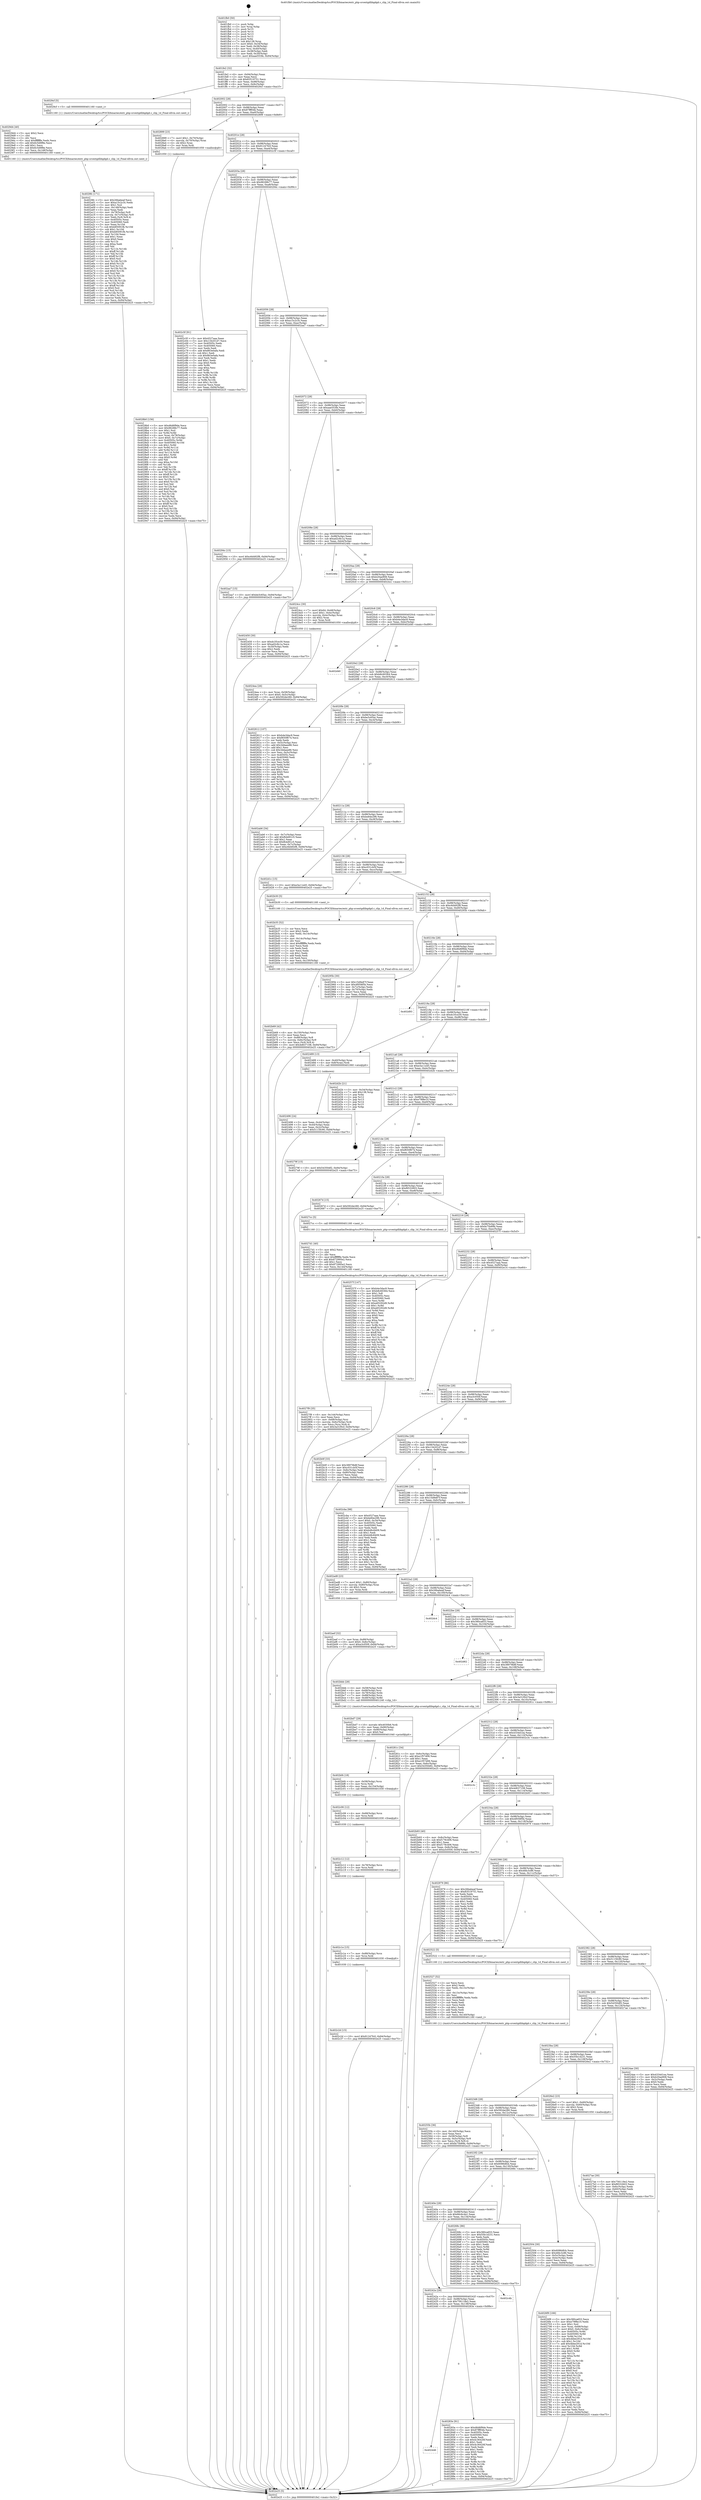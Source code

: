 digraph "0x401fb0" {
  label = "0x401fb0 (/mnt/c/Users/mathe/Desktop/tcc/POCII/binaries/extr_php-srcextgdlibgdgd.c_clip_1d_Final-ollvm.out::main(0))"
  labelloc = "t"
  node[shape=record]

  Entry [label="",width=0.3,height=0.3,shape=circle,fillcolor=black,style=filled]
  "0x401fe2" [label="{
     0x401fe2 [32]\l
     | [instrs]\l
     &nbsp;&nbsp;0x401fe2 \<+6\>: mov -0x94(%rbp),%eax\l
     &nbsp;&nbsp;0x401fe8 \<+2\>: mov %eax,%ecx\l
     &nbsp;&nbsp;0x401fea \<+6\>: sub $0x83519751,%ecx\l
     &nbsp;&nbsp;0x401ff0 \<+6\>: mov %eax,-0x98(%rbp)\l
     &nbsp;&nbsp;0x401ff6 \<+6\>: mov %ecx,-0x9c(%rbp)\l
     &nbsp;&nbsp;0x401ffc \<+6\>: je 00000000004029cf \<main+0xa1f\>\l
  }"]
  "0x4029cf" [label="{
     0x4029cf [5]\l
     | [instrs]\l
     &nbsp;&nbsp;0x4029cf \<+5\>: call 0000000000401160 \<next_i\>\l
     | [calls]\l
     &nbsp;&nbsp;0x401160 \{1\} (/mnt/c/Users/mathe/Desktop/tcc/POCII/binaries/extr_php-srcextgdlibgdgd.c_clip_1d_Final-ollvm.out::next_i)\l
  }"]
  "0x402002" [label="{
     0x402002 [28]\l
     | [instrs]\l
     &nbsp;&nbsp;0x402002 \<+5\>: jmp 0000000000402007 \<main+0x57\>\l
     &nbsp;&nbsp;0x402007 \<+6\>: mov -0x98(%rbp),%eax\l
     &nbsp;&nbsp;0x40200d \<+5\>: sub $0x87fff04b,%eax\l
     &nbsp;&nbsp;0x402012 \<+6\>: mov %eax,-0xa0(%rbp)\l
     &nbsp;&nbsp;0x402018 \<+6\>: je 0000000000402899 \<main+0x8e9\>\l
  }"]
  Exit [label="",width=0.3,height=0.3,shape=circle,fillcolor=black,style=filled,peripheries=2]
  "0x402899" [label="{
     0x402899 [23]\l
     | [instrs]\l
     &nbsp;&nbsp;0x402899 \<+7\>: movl $0x1,-0x70(%rbp)\l
     &nbsp;&nbsp;0x4028a0 \<+4\>: movslq -0x70(%rbp),%rax\l
     &nbsp;&nbsp;0x4028a4 \<+4\>: shl $0x2,%rax\l
     &nbsp;&nbsp;0x4028a8 \<+3\>: mov %rax,%rdi\l
     &nbsp;&nbsp;0x4028ab \<+5\>: call 0000000000401050 \<malloc@plt\>\l
     | [calls]\l
     &nbsp;&nbsp;0x401050 \{1\} (unknown)\l
  }"]
  "0x40201e" [label="{
     0x40201e [28]\l
     | [instrs]\l
     &nbsp;&nbsp;0x40201e \<+5\>: jmp 0000000000402023 \<main+0x73\>\l
     &nbsp;&nbsp;0x402023 \<+6\>: mov -0x98(%rbp),%eax\l
     &nbsp;&nbsp;0x402029 \<+5\>: sub $0x91247fc0,%eax\l
     &nbsp;&nbsp;0x40202e \<+6\>: mov %eax,-0xa4(%rbp)\l
     &nbsp;&nbsp;0x402034 \<+6\>: je 0000000000402c5f \<main+0xcaf\>\l
  }"]
  "0x402c2d" [label="{
     0x402c2d [15]\l
     | [instrs]\l
     &nbsp;&nbsp;0x402c2d \<+10\>: movl $0x91247fc0,-0x94(%rbp)\l
     &nbsp;&nbsp;0x402c37 \<+5\>: jmp 0000000000402e25 \<main+0xe75\>\l
  }"]
  "0x402c5f" [label="{
     0x402c5f [91]\l
     | [instrs]\l
     &nbsp;&nbsp;0x402c5f \<+5\>: mov $0x4527aaa,%eax\l
     &nbsp;&nbsp;0x402c64 \<+5\>: mov $0x134201d7,%ecx\l
     &nbsp;&nbsp;0x402c69 \<+7\>: mov 0x40505c,%edx\l
     &nbsp;&nbsp;0x402c70 \<+7\>: mov 0x405060,%esi\l
     &nbsp;&nbsp;0x402c77 \<+2\>: mov %edx,%edi\l
     &nbsp;&nbsp;0x402c79 \<+6\>: add $0x863e0afa,%edi\l
     &nbsp;&nbsp;0x402c7f \<+3\>: sub $0x1,%edi\l
     &nbsp;&nbsp;0x402c82 \<+6\>: sub $0x863e0afa,%edi\l
     &nbsp;&nbsp;0x402c88 \<+3\>: imul %edi,%edx\l
     &nbsp;&nbsp;0x402c8b \<+3\>: and $0x1,%edx\l
     &nbsp;&nbsp;0x402c8e \<+3\>: cmp $0x0,%edx\l
     &nbsp;&nbsp;0x402c91 \<+4\>: sete %r8b\l
     &nbsp;&nbsp;0x402c95 \<+3\>: cmp $0xa,%esi\l
     &nbsp;&nbsp;0x402c98 \<+4\>: setl %r9b\l
     &nbsp;&nbsp;0x402c9c \<+3\>: mov %r8b,%r10b\l
     &nbsp;&nbsp;0x402c9f \<+3\>: and %r9b,%r10b\l
     &nbsp;&nbsp;0x402ca2 \<+3\>: xor %r9b,%r8b\l
     &nbsp;&nbsp;0x402ca5 \<+3\>: or %r8b,%r10b\l
     &nbsp;&nbsp;0x402ca8 \<+4\>: test $0x1,%r10b\l
     &nbsp;&nbsp;0x402cac \<+3\>: cmovne %ecx,%eax\l
     &nbsp;&nbsp;0x402caf \<+6\>: mov %eax,-0x94(%rbp)\l
     &nbsp;&nbsp;0x402cb5 \<+5\>: jmp 0000000000402e25 \<main+0xe75\>\l
  }"]
  "0x40203a" [label="{
     0x40203a [28]\l
     | [instrs]\l
     &nbsp;&nbsp;0x40203a \<+5\>: jmp 000000000040203f \<main+0x8f\>\l
     &nbsp;&nbsp;0x40203f \<+6\>: mov -0x98(%rbp),%eax\l
     &nbsp;&nbsp;0x402045 \<+5\>: sub $0x96288c77,%eax\l
     &nbsp;&nbsp;0x40204a \<+6\>: mov %eax,-0xa8(%rbp)\l
     &nbsp;&nbsp;0x402050 \<+6\>: je 000000000040294c \<main+0x99c\>\l
  }"]
  "0x402c1e" [label="{
     0x402c1e [15]\l
     | [instrs]\l
     &nbsp;&nbsp;0x402c1e \<+7\>: mov -0x88(%rbp),%rcx\l
     &nbsp;&nbsp;0x402c25 \<+3\>: mov %rcx,%rdi\l
     &nbsp;&nbsp;0x402c28 \<+5\>: call 0000000000401030 \<free@plt\>\l
     | [calls]\l
     &nbsp;&nbsp;0x401030 \{1\} (unknown)\l
  }"]
  "0x40294c" [label="{
     0x40294c [15]\l
     | [instrs]\l
     &nbsp;&nbsp;0x40294c \<+10\>: movl $0xc6d492f8,-0x94(%rbp)\l
     &nbsp;&nbsp;0x402956 \<+5\>: jmp 0000000000402e25 \<main+0xe75\>\l
  }"]
  "0x402056" [label="{
     0x402056 [28]\l
     | [instrs]\l
     &nbsp;&nbsp;0x402056 \<+5\>: jmp 000000000040205b \<main+0xab\>\l
     &nbsp;&nbsp;0x40205b \<+6\>: mov -0x98(%rbp),%eax\l
     &nbsp;&nbsp;0x402061 \<+5\>: sub $0xa15c2c3c,%eax\l
     &nbsp;&nbsp;0x402066 \<+6\>: mov %eax,-0xac(%rbp)\l
     &nbsp;&nbsp;0x40206c \<+6\>: je 0000000000402aa7 \<main+0xaf7\>\l
  }"]
  "0x402c12" [label="{
     0x402c12 [12]\l
     | [instrs]\l
     &nbsp;&nbsp;0x402c12 \<+4\>: mov -0x78(%rbp),%rcx\l
     &nbsp;&nbsp;0x402c16 \<+3\>: mov %rcx,%rdi\l
     &nbsp;&nbsp;0x402c19 \<+5\>: call 0000000000401030 \<free@plt\>\l
     | [calls]\l
     &nbsp;&nbsp;0x401030 \{1\} (unknown)\l
  }"]
  "0x402aa7" [label="{
     0x402aa7 [15]\l
     | [instrs]\l
     &nbsp;&nbsp;0x402aa7 \<+10\>: movl $0xbe3c65ac,-0x94(%rbp)\l
     &nbsp;&nbsp;0x402ab1 \<+5\>: jmp 0000000000402e25 \<main+0xe75\>\l
  }"]
  "0x402072" [label="{
     0x402072 [28]\l
     | [instrs]\l
     &nbsp;&nbsp;0x402072 \<+5\>: jmp 0000000000402077 \<main+0xc7\>\l
     &nbsp;&nbsp;0x402077 \<+6\>: mov -0x98(%rbp),%eax\l
     &nbsp;&nbsp;0x40207d \<+5\>: sub $0xaae553fe,%eax\l
     &nbsp;&nbsp;0x402082 \<+6\>: mov %eax,-0xb0(%rbp)\l
     &nbsp;&nbsp;0x402088 \<+6\>: je 0000000000402450 \<main+0x4a0\>\l
  }"]
  "0x402c06" [label="{
     0x402c06 [12]\l
     | [instrs]\l
     &nbsp;&nbsp;0x402c06 \<+4\>: mov -0x68(%rbp),%rcx\l
     &nbsp;&nbsp;0x402c0a \<+3\>: mov %rcx,%rdi\l
     &nbsp;&nbsp;0x402c0d \<+5\>: call 0000000000401030 \<free@plt\>\l
     | [calls]\l
     &nbsp;&nbsp;0x401030 \{1\} (unknown)\l
  }"]
  "0x402450" [label="{
     0x402450 [30]\l
     | [instrs]\l
     &nbsp;&nbsp;0x402450 \<+5\>: mov $0xdc35ce30,%eax\l
     &nbsp;&nbsp;0x402455 \<+5\>: mov $0xad2c8c1a,%ecx\l
     &nbsp;&nbsp;0x40245a \<+3\>: mov -0x30(%rbp),%edx\l
     &nbsp;&nbsp;0x40245d \<+3\>: cmp $0x2,%edx\l
     &nbsp;&nbsp;0x402460 \<+3\>: cmovne %ecx,%eax\l
     &nbsp;&nbsp;0x402463 \<+6\>: mov %eax,-0x94(%rbp)\l
     &nbsp;&nbsp;0x402469 \<+5\>: jmp 0000000000402e25 \<main+0xe75\>\l
  }"]
  "0x40208e" [label="{
     0x40208e [28]\l
     | [instrs]\l
     &nbsp;&nbsp;0x40208e \<+5\>: jmp 0000000000402093 \<main+0xe3\>\l
     &nbsp;&nbsp;0x402093 \<+6\>: mov -0x98(%rbp),%eax\l
     &nbsp;&nbsp;0x402099 \<+5\>: sub $0xad2c8c1a,%eax\l
     &nbsp;&nbsp;0x40209e \<+6\>: mov %eax,-0xb4(%rbp)\l
     &nbsp;&nbsp;0x4020a4 \<+6\>: je 000000000040246e \<main+0x4be\>\l
  }"]
  "0x402e25" [label="{
     0x402e25 [5]\l
     | [instrs]\l
     &nbsp;&nbsp;0x402e25 \<+5\>: jmp 0000000000401fe2 \<main+0x32\>\l
  }"]
  "0x401fb0" [label="{
     0x401fb0 [50]\l
     | [instrs]\l
     &nbsp;&nbsp;0x401fb0 \<+1\>: push %rbp\l
     &nbsp;&nbsp;0x401fb1 \<+3\>: mov %rsp,%rbp\l
     &nbsp;&nbsp;0x401fb4 \<+2\>: push %r15\l
     &nbsp;&nbsp;0x401fb6 \<+2\>: push %r14\l
     &nbsp;&nbsp;0x401fb8 \<+2\>: push %r13\l
     &nbsp;&nbsp;0x401fba \<+2\>: push %r12\l
     &nbsp;&nbsp;0x401fbc \<+1\>: push %rbx\l
     &nbsp;&nbsp;0x401fbd \<+7\>: sub $0x138,%rsp\l
     &nbsp;&nbsp;0x401fc4 \<+7\>: movl $0x0,-0x34(%rbp)\l
     &nbsp;&nbsp;0x401fcb \<+3\>: mov %edi,-0x38(%rbp)\l
     &nbsp;&nbsp;0x401fce \<+4\>: mov %rsi,-0x40(%rbp)\l
     &nbsp;&nbsp;0x401fd2 \<+3\>: mov -0x38(%rbp),%edi\l
     &nbsp;&nbsp;0x401fd5 \<+3\>: mov %edi,-0x30(%rbp)\l
     &nbsp;&nbsp;0x401fd8 \<+10\>: movl $0xaae553fe,-0x94(%rbp)\l
  }"]
  "0x402bf4" [label="{
     0x402bf4 [18]\l
     | [instrs]\l
     &nbsp;&nbsp;0x402bf4 \<+4\>: mov -0x58(%rbp),%rcx\l
     &nbsp;&nbsp;0x402bf8 \<+3\>: mov %rcx,%rdi\l
     &nbsp;&nbsp;0x402bfb \<+6\>: mov %eax,-0x154(%rbp)\l
     &nbsp;&nbsp;0x402c01 \<+5\>: call 0000000000401030 \<free@plt\>\l
     | [calls]\l
     &nbsp;&nbsp;0x401030 \{1\} (unknown)\l
  }"]
  "0x40246e" [label="{
     0x40246e\l
  }", style=dashed]
  "0x4020aa" [label="{
     0x4020aa [28]\l
     | [instrs]\l
     &nbsp;&nbsp;0x4020aa \<+5\>: jmp 00000000004020af \<main+0xff\>\l
     &nbsp;&nbsp;0x4020af \<+6\>: mov -0x98(%rbp),%eax\l
     &nbsp;&nbsp;0x4020b5 \<+5\>: sub $0xb20ae908,%eax\l
     &nbsp;&nbsp;0x4020ba \<+6\>: mov %eax,-0xb8(%rbp)\l
     &nbsp;&nbsp;0x4020c0 \<+6\>: je 00000000004024cc \<main+0x51c\>\l
  }"]
  "0x402bd7" [label="{
     0x402bd7 [29]\l
     | [instrs]\l
     &nbsp;&nbsp;0x402bd7 \<+10\>: movabs $0x4030b6,%rdi\l
     &nbsp;&nbsp;0x402be1 \<+6\>: mov %eax,-0x90(%rbp)\l
     &nbsp;&nbsp;0x402be7 \<+6\>: mov -0x90(%rbp),%esi\l
     &nbsp;&nbsp;0x402bed \<+2\>: mov $0x0,%al\l
     &nbsp;&nbsp;0x402bef \<+5\>: call 0000000000401040 \<printf@plt\>\l
     | [calls]\l
     &nbsp;&nbsp;0x401040 \{1\} (unknown)\l
  }"]
  "0x4024cc" [label="{
     0x4024cc [30]\l
     | [instrs]\l
     &nbsp;&nbsp;0x4024cc \<+7\>: movl $0x64,-0x48(%rbp)\l
     &nbsp;&nbsp;0x4024d3 \<+7\>: movl $0x1,-0x4c(%rbp)\l
     &nbsp;&nbsp;0x4024da \<+4\>: movslq -0x4c(%rbp),%rax\l
     &nbsp;&nbsp;0x4024de \<+4\>: shl $0x2,%rax\l
     &nbsp;&nbsp;0x4024e2 \<+3\>: mov %rax,%rdi\l
     &nbsp;&nbsp;0x4024e5 \<+5\>: call 0000000000401050 \<malloc@plt\>\l
     | [calls]\l
     &nbsp;&nbsp;0x401050 \{1\} (unknown)\l
  }"]
  "0x4020c6" [label="{
     0x4020c6 [28]\l
     | [instrs]\l
     &nbsp;&nbsp;0x4020c6 \<+5\>: jmp 00000000004020cb \<main+0x11b\>\l
     &nbsp;&nbsp;0x4020cb \<+6\>: mov -0x98(%rbp),%eax\l
     &nbsp;&nbsp;0x4020d1 \<+5\>: sub $0xb4e3dac9,%eax\l
     &nbsp;&nbsp;0x4020d6 \<+6\>: mov %eax,-0xbc(%rbp)\l
     &nbsp;&nbsp;0x4020dc \<+6\>: je 0000000000402d40 \<main+0xd90\>\l
  }"]
  "0x402b69" [label="{
     0x402b69 [42]\l
     | [instrs]\l
     &nbsp;&nbsp;0x402b69 \<+6\>: mov -0x150(%rbp),%ecx\l
     &nbsp;&nbsp;0x402b6f \<+3\>: imul %eax,%ecx\l
     &nbsp;&nbsp;0x402b72 \<+7\>: mov -0x88(%rbp),%r8\l
     &nbsp;&nbsp;0x402b79 \<+7\>: movslq -0x8c(%rbp),%r9\l
     &nbsp;&nbsp;0x402b80 \<+4\>: mov %ecx,(%r8,%r9,4)\l
     &nbsp;&nbsp;0x402b84 \<+10\>: movl $0x4d637108,-0x94(%rbp)\l
     &nbsp;&nbsp;0x402b8e \<+5\>: jmp 0000000000402e25 \<main+0xe75\>\l
  }"]
  "0x402d40" [label="{
     0x402d40\l
  }", style=dashed]
  "0x4020e2" [label="{
     0x4020e2 [28]\l
     | [instrs]\l
     &nbsp;&nbsp;0x4020e2 \<+5\>: jmp 00000000004020e7 \<main+0x137\>\l
     &nbsp;&nbsp;0x4020e7 \<+6\>: mov -0x98(%rbp),%eax\l
     &nbsp;&nbsp;0x4020ed \<+5\>: sub $0xb8c60364,%eax\l
     &nbsp;&nbsp;0x4020f2 \<+6\>: mov %eax,-0xc0(%rbp)\l
     &nbsp;&nbsp;0x4020f8 \<+6\>: je 0000000000402612 \<main+0x662\>\l
  }"]
  "0x402b35" [label="{
     0x402b35 [52]\l
     | [instrs]\l
     &nbsp;&nbsp;0x402b35 \<+2\>: xor %ecx,%ecx\l
     &nbsp;&nbsp;0x402b37 \<+5\>: mov $0x2,%edx\l
     &nbsp;&nbsp;0x402b3c \<+6\>: mov %edx,-0x14c(%rbp)\l
     &nbsp;&nbsp;0x402b42 \<+1\>: cltd\l
     &nbsp;&nbsp;0x402b43 \<+6\>: mov -0x14c(%rbp),%esi\l
     &nbsp;&nbsp;0x402b49 \<+2\>: idiv %esi\l
     &nbsp;&nbsp;0x402b4b \<+6\>: imul $0xfffffffe,%edx,%edx\l
     &nbsp;&nbsp;0x402b51 \<+2\>: mov %ecx,%edi\l
     &nbsp;&nbsp;0x402b53 \<+2\>: sub %edx,%edi\l
     &nbsp;&nbsp;0x402b55 \<+2\>: mov %ecx,%edx\l
     &nbsp;&nbsp;0x402b57 \<+3\>: sub $0x1,%edx\l
     &nbsp;&nbsp;0x402b5a \<+2\>: add %edx,%edi\l
     &nbsp;&nbsp;0x402b5c \<+2\>: sub %edi,%ecx\l
     &nbsp;&nbsp;0x402b5e \<+6\>: mov %ecx,-0x150(%rbp)\l
     &nbsp;&nbsp;0x402b64 \<+5\>: call 0000000000401160 \<next_i\>\l
     | [calls]\l
     &nbsp;&nbsp;0x401160 \{1\} (/mnt/c/Users/mathe/Desktop/tcc/POCII/binaries/extr_php-srcextgdlibgdgd.c_clip_1d_Final-ollvm.out::next_i)\l
  }"]
  "0x402612" [label="{
     0x402612 [107]\l
     | [instrs]\l
     &nbsp;&nbsp;0x402612 \<+5\>: mov $0xb4e3dac9,%eax\l
     &nbsp;&nbsp;0x402617 \<+5\>: mov $0xf650f674,%ecx\l
     &nbsp;&nbsp;0x40261c \<+2\>: xor %edx,%edx\l
     &nbsp;&nbsp;0x40261e \<+3\>: mov -0x5c(%rbp),%esi\l
     &nbsp;&nbsp;0x402621 \<+6\>: add $0x3ddaee86,%esi\l
     &nbsp;&nbsp;0x402627 \<+3\>: add $0x1,%esi\l
     &nbsp;&nbsp;0x40262a \<+6\>: sub $0x3ddaee86,%esi\l
     &nbsp;&nbsp;0x402630 \<+3\>: mov %esi,-0x5c(%rbp)\l
     &nbsp;&nbsp;0x402633 \<+7\>: mov 0x40505c,%esi\l
     &nbsp;&nbsp;0x40263a \<+7\>: mov 0x405060,%edi\l
     &nbsp;&nbsp;0x402641 \<+3\>: sub $0x1,%edx\l
     &nbsp;&nbsp;0x402644 \<+3\>: mov %esi,%r8d\l
     &nbsp;&nbsp;0x402647 \<+3\>: add %edx,%r8d\l
     &nbsp;&nbsp;0x40264a \<+4\>: imul %r8d,%esi\l
     &nbsp;&nbsp;0x40264e \<+3\>: and $0x1,%esi\l
     &nbsp;&nbsp;0x402651 \<+3\>: cmp $0x0,%esi\l
     &nbsp;&nbsp;0x402654 \<+4\>: sete %r9b\l
     &nbsp;&nbsp;0x402658 \<+3\>: cmp $0xa,%edi\l
     &nbsp;&nbsp;0x40265b \<+4\>: setl %r10b\l
     &nbsp;&nbsp;0x40265f \<+3\>: mov %r9b,%r11b\l
     &nbsp;&nbsp;0x402662 \<+3\>: and %r10b,%r11b\l
     &nbsp;&nbsp;0x402665 \<+3\>: xor %r10b,%r9b\l
     &nbsp;&nbsp;0x402668 \<+3\>: or %r9b,%r11b\l
     &nbsp;&nbsp;0x40266b \<+4\>: test $0x1,%r11b\l
     &nbsp;&nbsp;0x40266f \<+3\>: cmovne %ecx,%eax\l
     &nbsp;&nbsp;0x402672 \<+6\>: mov %eax,-0x94(%rbp)\l
     &nbsp;&nbsp;0x402678 \<+5\>: jmp 0000000000402e25 \<main+0xe75\>\l
  }"]
  "0x4020fe" [label="{
     0x4020fe [28]\l
     | [instrs]\l
     &nbsp;&nbsp;0x4020fe \<+5\>: jmp 0000000000402103 \<main+0x153\>\l
     &nbsp;&nbsp;0x402103 \<+6\>: mov -0x98(%rbp),%eax\l
     &nbsp;&nbsp;0x402109 \<+5\>: sub $0xbe3c65ac,%eax\l
     &nbsp;&nbsp;0x40210e \<+6\>: mov %eax,-0xc4(%rbp)\l
     &nbsp;&nbsp;0x402114 \<+6\>: je 0000000000402ab6 \<main+0xb06\>\l
  }"]
  "0x402aef" [label="{
     0x402aef [32]\l
     | [instrs]\l
     &nbsp;&nbsp;0x402aef \<+7\>: mov %rax,-0x88(%rbp)\l
     &nbsp;&nbsp;0x402af6 \<+10\>: movl $0x0,-0x8c(%rbp)\l
     &nbsp;&nbsp;0x402b00 \<+10\>: movl $0xa3c050f,-0x94(%rbp)\l
     &nbsp;&nbsp;0x402b0a \<+5\>: jmp 0000000000402e25 \<main+0xe75\>\l
  }"]
  "0x402ab6" [label="{
     0x402ab6 [34]\l
     | [instrs]\l
     &nbsp;&nbsp;0x402ab6 \<+3\>: mov -0x7c(%rbp),%eax\l
     &nbsp;&nbsp;0x402ab9 \<+5\>: add $0xfb4d91c5,%eax\l
     &nbsp;&nbsp;0x402abe \<+3\>: add $0x1,%eax\l
     &nbsp;&nbsp;0x402ac1 \<+5\>: sub $0xfb4d91c5,%eax\l
     &nbsp;&nbsp;0x402ac6 \<+3\>: mov %eax,-0x7c(%rbp)\l
     &nbsp;&nbsp;0x402ac9 \<+10\>: movl $0xc6d492f8,-0x94(%rbp)\l
     &nbsp;&nbsp;0x402ad3 \<+5\>: jmp 0000000000402e25 \<main+0xe75\>\l
  }"]
  "0x40211a" [label="{
     0x40211a [28]\l
     | [instrs]\l
     &nbsp;&nbsp;0x40211a \<+5\>: jmp 000000000040211f \<main+0x16f\>\l
     &nbsp;&nbsp;0x40211f \<+6\>: mov -0x98(%rbp),%eax\l
     &nbsp;&nbsp;0x402125 \<+5\>: sub $0xbe84e296,%eax\l
     &nbsp;&nbsp;0x40212a \<+6\>: mov %eax,-0xc8(%rbp)\l
     &nbsp;&nbsp;0x402130 \<+6\>: je 0000000000402d1c \<main+0xd6c\>\l
  }"]
  "0x4029fc" [label="{
     0x4029fc [171]\l
     | [instrs]\l
     &nbsp;&nbsp;0x4029fc \<+5\>: mov $0x26babeaf,%ecx\l
     &nbsp;&nbsp;0x402a01 \<+5\>: mov $0xa15c2c3c,%edx\l
     &nbsp;&nbsp;0x402a06 \<+3\>: mov $0x1,%sil\l
     &nbsp;&nbsp;0x402a09 \<+6\>: mov -0x148(%rbp),%edi\l
     &nbsp;&nbsp;0x402a0f \<+3\>: imul %eax,%edi\l
     &nbsp;&nbsp;0x402a12 \<+4\>: mov -0x78(%rbp),%r8\l
     &nbsp;&nbsp;0x402a16 \<+4\>: movslq -0x7c(%rbp),%r9\l
     &nbsp;&nbsp;0x402a1a \<+4\>: mov %edi,(%r8,%r9,4)\l
     &nbsp;&nbsp;0x402a1e \<+7\>: mov 0x40505c,%eax\l
     &nbsp;&nbsp;0x402a25 \<+7\>: mov 0x405060,%edi\l
     &nbsp;&nbsp;0x402a2c \<+3\>: mov %eax,%r10d\l
     &nbsp;&nbsp;0x402a2f \<+7\>: sub $0xb85091fb,%r10d\l
     &nbsp;&nbsp;0x402a36 \<+4\>: sub $0x1,%r10d\l
     &nbsp;&nbsp;0x402a3a \<+7\>: add $0xb85091fb,%r10d\l
     &nbsp;&nbsp;0x402a41 \<+4\>: imul %r10d,%eax\l
     &nbsp;&nbsp;0x402a45 \<+3\>: and $0x1,%eax\l
     &nbsp;&nbsp;0x402a48 \<+3\>: cmp $0x0,%eax\l
     &nbsp;&nbsp;0x402a4b \<+4\>: sete %r11b\l
     &nbsp;&nbsp;0x402a4f \<+3\>: cmp $0xa,%edi\l
     &nbsp;&nbsp;0x402a52 \<+3\>: setl %bl\l
     &nbsp;&nbsp;0x402a55 \<+3\>: mov %r11b,%r14b\l
     &nbsp;&nbsp;0x402a58 \<+4\>: xor $0xff,%r14b\l
     &nbsp;&nbsp;0x402a5c \<+3\>: mov %bl,%r15b\l
     &nbsp;&nbsp;0x402a5f \<+4\>: xor $0xff,%r15b\l
     &nbsp;&nbsp;0x402a63 \<+4\>: xor $0x0,%sil\l
     &nbsp;&nbsp;0x402a67 \<+3\>: mov %r14b,%r12b\l
     &nbsp;&nbsp;0x402a6a \<+4\>: and $0x0,%r12b\l
     &nbsp;&nbsp;0x402a6e \<+3\>: and %sil,%r11b\l
     &nbsp;&nbsp;0x402a71 \<+3\>: mov %r15b,%r13b\l
     &nbsp;&nbsp;0x402a74 \<+4\>: and $0x0,%r13b\l
     &nbsp;&nbsp;0x402a78 \<+3\>: and %sil,%bl\l
     &nbsp;&nbsp;0x402a7b \<+3\>: or %r11b,%r12b\l
     &nbsp;&nbsp;0x402a7e \<+3\>: or %bl,%r13b\l
     &nbsp;&nbsp;0x402a81 \<+3\>: xor %r13b,%r12b\l
     &nbsp;&nbsp;0x402a84 \<+3\>: or %r15b,%r14b\l
     &nbsp;&nbsp;0x402a87 \<+4\>: xor $0xff,%r14b\l
     &nbsp;&nbsp;0x402a8b \<+4\>: or $0x0,%sil\l
     &nbsp;&nbsp;0x402a8f \<+3\>: and %sil,%r14b\l
     &nbsp;&nbsp;0x402a92 \<+3\>: or %r14b,%r12b\l
     &nbsp;&nbsp;0x402a95 \<+4\>: test $0x1,%r12b\l
     &nbsp;&nbsp;0x402a99 \<+3\>: cmovne %edx,%ecx\l
     &nbsp;&nbsp;0x402a9c \<+6\>: mov %ecx,-0x94(%rbp)\l
     &nbsp;&nbsp;0x402aa2 \<+5\>: jmp 0000000000402e25 \<main+0xe75\>\l
  }"]
  "0x402d1c" [label="{
     0x402d1c [15]\l
     | [instrs]\l
     &nbsp;&nbsp;0x402d1c \<+10\>: movl $0xe3a11e45,-0x94(%rbp)\l
     &nbsp;&nbsp;0x402d26 \<+5\>: jmp 0000000000402e25 \<main+0xe75\>\l
  }"]
  "0x402136" [label="{
     0x402136 [28]\l
     | [instrs]\l
     &nbsp;&nbsp;0x402136 \<+5\>: jmp 000000000040213b \<main+0x18b\>\l
     &nbsp;&nbsp;0x40213b \<+6\>: mov -0x98(%rbp),%eax\l
     &nbsp;&nbsp;0x402141 \<+5\>: sub $0xc031cb5f,%eax\l
     &nbsp;&nbsp;0x402146 \<+6\>: mov %eax,-0xcc(%rbp)\l
     &nbsp;&nbsp;0x40214c \<+6\>: je 0000000000402b30 \<main+0xb80\>\l
  }"]
  "0x4029d4" [label="{
     0x4029d4 [40]\l
     | [instrs]\l
     &nbsp;&nbsp;0x4029d4 \<+5\>: mov $0x2,%ecx\l
     &nbsp;&nbsp;0x4029d9 \<+1\>: cltd\l
     &nbsp;&nbsp;0x4029da \<+2\>: idiv %ecx\l
     &nbsp;&nbsp;0x4029dc \<+6\>: imul $0xfffffffe,%edx,%ecx\l
     &nbsp;&nbsp;0x4029e2 \<+6\>: add $0x6c5d9f8e,%ecx\l
     &nbsp;&nbsp;0x4029e8 \<+3\>: add $0x1,%ecx\l
     &nbsp;&nbsp;0x4029eb \<+6\>: sub $0x6c5d9f8e,%ecx\l
     &nbsp;&nbsp;0x4029f1 \<+6\>: mov %ecx,-0x148(%rbp)\l
     &nbsp;&nbsp;0x4029f7 \<+5\>: call 0000000000401160 \<next_i\>\l
     | [calls]\l
     &nbsp;&nbsp;0x401160 \{1\} (/mnt/c/Users/mathe/Desktop/tcc/POCII/binaries/extr_php-srcextgdlibgdgd.c_clip_1d_Final-ollvm.out::next_i)\l
  }"]
  "0x402b30" [label="{
     0x402b30 [5]\l
     | [instrs]\l
     &nbsp;&nbsp;0x402b30 \<+5\>: call 0000000000401160 \<next_i\>\l
     | [calls]\l
     &nbsp;&nbsp;0x401160 \{1\} (/mnt/c/Users/mathe/Desktop/tcc/POCII/binaries/extr_php-srcextgdlibgdgd.c_clip_1d_Final-ollvm.out::next_i)\l
  }"]
  "0x402152" [label="{
     0x402152 [28]\l
     | [instrs]\l
     &nbsp;&nbsp;0x402152 \<+5\>: jmp 0000000000402157 \<main+0x1a7\>\l
     &nbsp;&nbsp;0x402157 \<+6\>: mov -0x98(%rbp),%eax\l
     &nbsp;&nbsp;0x40215d \<+5\>: sub $0xc6d492f8,%eax\l
     &nbsp;&nbsp;0x402162 \<+6\>: mov %eax,-0xd0(%rbp)\l
     &nbsp;&nbsp;0x402168 \<+6\>: je 000000000040295b \<main+0x9ab\>\l
  }"]
  "0x4028b0" [label="{
     0x4028b0 [156]\l
     | [instrs]\l
     &nbsp;&nbsp;0x4028b0 \<+5\>: mov $0xd6d6f9de,%ecx\l
     &nbsp;&nbsp;0x4028b5 \<+5\>: mov $0x96288c77,%edx\l
     &nbsp;&nbsp;0x4028ba \<+3\>: mov $0x1,%sil\l
     &nbsp;&nbsp;0x4028bd \<+3\>: xor %r8d,%r8d\l
     &nbsp;&nbsp;0x4028c0 \<+4\>: mov %rax,-0x78(%rbp)\l
     &nbsp;&nbsp;0x4028c4 \<+7\>: movl $0x0,-0x7c(%rbp)\l
     &nbsp;&nbsp;0x4028cb \<+8\>: mov 0x40505c,%r9d\l
     &nbsp;&nbsp;0x4028d3 \<+8\>: mov 0x405060,%r10d\l
     &nbsp;&nbsp;0x4028db \<+4\>: sub $0x1,%r8d\l
     &nbsp;&nbsp;0x4028df \<+3\>: mov %r9d,%r11d\l
     &nbsp;&nbsp;0x4028e2 \<+3\>: add %r8d,%r11d\l
     &nbsp;&nbsp;0x4028e5 \<+4\>: imul %r11d,%r9d\l
     &nbsp;&nbsp;0x4028e9 \<+4\>: and $0x1,%r9d\l
     &nbsp;&nbsp;0x4028ed \<+4\>: cmp $0x0,%r9d\l
     &nbsp;&nbsp;0x4028f1 \<+3\>: sete %bl\l
     &nbsp;&nbsp;0x4028f4 \<+4\>: cmp $0xa,%r10d\l
     &nbsp;&nbsp;0x4028f8 \<+4\>: setl %r14b\l
     &nbsp;&nbsp;0x4028fc \<+3\>: mov %bl,%r15b\l
     &nbsp;&nbsp;0x4028ff \<+4\>: xor $0xff,%r15b\l
     &nbsp;&nbsp;0x402903 \<+3\>: mov %r14b,%r12b\l
     &nbsp;&nbsp;0x402906 \<+4\>: xor $0xff,%r12b\l
     &nbsp;&nbsp;0x40290a \<+4\>: xor $0x0,%sil\l
     &nbsp;&nbsp;0x40290e \<+3\>: mov %r15b,%r13b\l
     &nbsp;&nbsp;0x402911 \<+4\>: and $0x0,%r13b\l
     &nbsp;&nbsp;0x402915 \<+3\>: and %sil,%bl\l
     &nbsp;&nbsp;0x402918 \<+3\>: mov %r12b,%al\l
     &nbsp;&nbsp;0x40291b \<+2\>: and $0x0,%al\l
     &nbsp;&nbsp;0x40291d \<+3\>: and %sil,%r14b\l
     &nbsp;&nbsp;0x402920 \<+3\>: or %bl,%r13b\l
     &nbsp;&nbsp;0x402923 \<+3\>: or %r14b,%al\l
     &nbsp;&nbsp;0x402926 \<+3\>: xor %al,%r13b\l
     &nbsp;&nbsp;0x402929 \<+3\>: or %r12b,%r15b\l
     &nbsp;&nbsp;0x40292c \<+4\>: xor $0xff,%r15b\l
     &nbsp;&nbsp;0x402930 \<+4\>: or $0x0,%sil\l
     &nbsp;&nbsp;0x402934 \<+3\>: and %sil,%r15b\l
     &nbsp;&nbsp;0x402937 \<+3\>: or %r15b,%r13b\l
     &nbsp;&nbsp;0x40293a \<+4\>: test $0x1,%r13b\l
     &nbsp;&nbsp;0x40293e \<+3\>: cmovne %edx,%ecx\l
     &nbsp;&nbsp;0x402941 \<+6\>: mov %ecx,-0x94(%rbp)\l
     &nbsp;&nbsp;0x402947 \<+5\>: jmp 0000000000402e25 \<main+0xe75\>\l
  }"]
  "0x40295b" [label="{
     0x40295b [30]\l
     | [instrs]\l
     &nbsp;&nbsp;0x40295b \<+5\>: mov $0x15d9e87f,%eax\l
     &nbsp;&nbsp;0x402960 \<+5\>: mov $0x4f058f5b,%ecx\l
     &nbsp;&nbsp;0x402965 \<+3\>: mov -0x7c(%rbp),%edx\l
     &nbsp;&nbsp;0x402968 \<+3\>: cmp -0x70(%rbp),%edx\l
     &nbsp;&nbsp;0x40296b \<+3\>: cmovl %ecx,%eax\l
     &nbsp;&nbsp;0x40296e \<+6\>: mov %eax,-0x94(%rbp)\l
     &nbsp;&nbsp;0x402974 \<+5\>: jmp 0000000000402e25 \<main+0xe75\>\l
  }"]
  "0x40216e" [label="{
     0x40216e [28]\l
     | [instrs]\l
     &nbsp;&nbsp;0x40216e \<+5\>: jmp 0000000000402173 \<main+0x1c3\>\l
     &nbsp;&nbsp;0x402173 \<+6\>: mov -0x98(%rbp),%eax\l
     &nbsp;&nbsp;0x402179 \<+5\>: sub $0xd6d6f9de,%eax\l
     &nbsp;&nbsp;0x40217e \<+6\>: mov %eax,-0xd4(%rbp)\l
     &nbsp;&nbsp;0x402184 \<+6\>: je 0000000000402d93 \<main+0xde3\>\l
  }"]
  "0x402446" [label="{
     0x402446\l
  }", style=dashed]
  "0x402d93" [label="{
     0x402d93\l
  }", style=dashed]
  "0x40218a" [label="{
     0x40218a [28]\l
     | [instrs]\l
     &nbsp;&nbsp;0x40218a \<+5\>: jmp 000000000040218f \<main+0x1df\>\l
     &nbsp;&nbsp;0x40218f \<+6\>: mov -0x98(%rbp),%eax\l
     &nbsp;&nbsp;0x402195 \<+5\>: sub $0xdc35ce30,%eax\l
     &nbsp;&nbsp;0x40219a \<+6\>: mov %eax,-0xd8(%rbp)\l
     &nbsp;&nbsp;0x4021a0 \<+6\>: je 0000000000402489 \<main+0x4d9\>\l
  }"]
  "0x40283e" [label="{
     0x40283e [91]\l
     | [instrs]\l
     &nbsp;&nbsp;0x40283e \<+5\>: mov $0xd6d6f9de,%eax\l
     &nbsp;&nbsp;0x402843 \<+5\>: mov $0x87fff04b,%ecx\l
     &nbsp;&nbsp;0x402848 \<+7\>: mov 0x40505c,%edx\l
     &nbsp;&nbsp;0x40284f \<+7\>: mov 0x405060,%esi\l
     &nbsp;&nbsp;0x402856 \<+2\>: mov %edx,%edi\l
     &nbsp;&nbsp;0x402858 \<+6\>: sub $0x4c36426f,%edi\l
     &nbsp;&nbsp;0x40285e \<+3\>: sub $0x1,%edi\l
     &nbsp;&nbsp;0x402861 \<+6\>: add $0x4c36426f,%edi\l
     &nbsp;&nbsp;0x402867 \<+3\>: imul %edi,%edx\l
     &nbsp;&nbsp;0x40286a \<+3\>: and $0x1,%edx\l
     &nbsp;&nbsp;0x40286d \<+3\>: cmp $0x0,%edx\l
     &nbsp;&nbsp;0x402870 \<+4\>: sete %r8b\l
     &nbsp;&nbsp;0x402874 \<+3\>: cmp $0xa,%esi\l
     &nbsp;&nbsp;0x402877 \<+4\>: setl %r9b\l
     &nbsp;&nbsp;0x40287b \<+3\>: mov %r8b,%r10b\l
     &nbsp;&nbsp;0x40287e \<+3\>: and %r9b,%r10b\l
     &nbsp;&nbsp;0x402881 \<+3\>: xor %r9b,%r8b\l
     &nbsp;&nbsp;0x402884 \<+3\>: or %r8b,%r10b\l
     &nbsp;&nbsp;0x402887 \<+4\>: test $0x1,%r10b\l
     &nbsp;&nbsp;0x40288b \<+3\>: cmovne %ecx,%eax\l
     &nbsp;&nbsp;0x40288e \<+6\>: mov %eax,-0x94(%rbp)\l
     &nbsp;&nbsp;0x402894 \<+5\>: jmp 0000000000402e25 \<main+0xe75\>\l
  }"]
  "0x402489" [label="{
     0x402489 [13]\l
     | [instrs]\l
     &nbsp;&nbsp;0x402489 \<+4\>: mov -0x40(%rbp),%rax\l
     &nbsp;&nbsp;0x40248d \<+4\>: mov 0x8(%rax),%rdi\l
     &nbsp;&nbsp;0x402491 \<+5\>: call 0000000000401060 \<atoi@plt\>\l
     | [calls]\l
     &nbsp;&nbsp;0x401060 \{1\} (unknown)\l
  }"]
  "0x4021a6" [label="{
     0x4021a6 [28]\l
     | [instrs]\l
     &nbsp;&nbsp;0x4021a6 \<+5\>: jmp 00000000004021ab \<main+0x1fb\>\l
     &nbsp;&nbsp;0x4021ab \<+6\>: mov -0x98(%rbp),%eax\l
     &nbsp;&nbsp;0x4021b1 \<+5\>: sub $0xe3a11e45,%eax\l
     &nbsp;&nbsp;0x4021b6 \<+6\>: mov %eax,-0xdc(%rbp)\l
     &nbsp;&nbsp;0x4021bc \<+6\>: je 0000000000402d2b \<main+0xd7b\>\l
  }"]
  "0x402496" [label="{
     0x402496 [24]\l
     | [instrs]\l
     &nbsp;&nbsp;0x402496 \<+3\>: mov %eax,-0x44(%rbp)\l
     &nbsp;&nbsp;0x402499 \<+3\>: mov -0x44(%rbp),%eax\l
     &nbsp;&nbsp;0x40249c \<+3\>: mov %eax,-0x2c(%rbp)\l
     &nbsp;&nbsp;0x40249f \<+10\>: movl $0x5115fc90,-0x94(%rbp)\l
     &nbsp;&nbsp;0x4024a9 \<+5\>: jmp 0000000000402e25 \<main+0xe75\>\l
  }"]
  "0x40242a" [label="{
     0x40242a [28]\l
     | [instrs]\l
     &nbsp;&nbsp;0x40242a \<+5\>: jmp 000000000040242f \<main+0x47f\>\l
     &nbsp;&nbsp;0x40242f \<+6\>: mov -0x98(%rbp),%eax\l
     &nbsp;&nbsp;0x402435 \<+5\>: sub $0x756118e2,%eax\l
     &nbsp;&nbsp;0x40243a \<+6\>: mov %eax,-0x138(%rbp)\l
     &nbsp;&nbsp;0x402440 \<+6\>: je 000000000040283e \<main+0x88e\>\l
  }"]
  "0x402d2b" [label="{
     0x402d2b [21]\l
     | [instrs]\l
     &nbsp;&nbsp;0x402d2b \<+3\>: mov -0x34(%rbp),%eax\l
     &nbsp;&nbsp;0x402d2e \<+7\>: add $0x138,%rsp\l
     &nbsp;&nbsp;0x402d35 \<+1\>: pop %rbx\l
     &nbsp;&nbsp;0x402d36 \<+2\>: pop %r12\l
     &nbsp;&nbsp;0x402d38 \<+2\>: pop %r13\l
     &nbsp;&nbsp;0x402d3a \<+2\>: pop %r14\l
     &nbsp;&nbsp;0x402d3c \<+2\>: pop %r15\l
     &nbsp;&nbsp;0x402d3e \<+1\>: pop %rbp\l
     &nbsp;&nbsp;0x402d3f \<+1\>: ret\l
  }"]
  "0x4021c2" [label="{
     0x4021c2 [28]\l
     | [instrs]\l
     &nbsp;&nbsp;0x4021c2 \<+5\>: jmp 00000000004021c7 \<main+0x217\>\l
     &nbsp;&nbsp;0x4021c7 \<+6\>: mov -0x98(%rbp),%eax\l
     &nbsp;&nbsp;0x4021cd \<+5\>: sub $0xe79f8e10,%eax\l
     &nbsp;&nbsp;0x4021d2 \<+6\>: mov %eax,-0xe0(%rbp)\l
     &nbsp;&nbsp;0x4021d8 \<+6\>: je 000000000040279f \<main+0x7ef\>\l
  }"]
  "0x402c4b" [label="{
     0x402c4b\l
  }", style=dashed]
  "0x40279f" [label="{
     0x40279f [15]\l
     | [instrs]\l
     &nbsp;&nbsp;0x40279f \<+10\>: movl $0x54350df2,-0x94(%rbp)\l
     &nbsp;&nbsp;0x4027a9 \<+5\>: jmp 0000000000402e25 \<main+0xe75\>\l
  }"]
  "0x4021de" [label="{
     0x4021de [28]\l
     | [instrs]\l
     &nbsp;&nbsp;0x4021de \<+5\>: jmp 00000000004021e3 \<main+0x233\>\l
     &nbsp;&nbsp;0x4021e3 \<+6\>: mov -0x98(%rbp),%eax\l
     &nbsp;&nbsp;0x4021e9 \<+5\>: sub $0xf650f674,%eax\l
     &nbsp;&nbsp;0x4021ee \<+6\>: mov %eax,-0xe4(%rbp)\l
     &nbsp;&nbsp;0x4021f4 \<+6\>: je 000000000040267d \<main+0x6cd\>\l
  }"]
  "0x4027f9" [label="{
     0x4027f9 [35]\l
     | [instrs]\l
     &nbsp;&nbsp;0x4027f9 \<+6\>: mov -0x144(%rbp),%ecx\l
     &nbsp;&nbsp;0x4027ff \<+3\>: imul %eax,%ecx\l
     &nbsp;&nbsp;0x402802 \<+4\>: mov -0x68(%rbp),%rsi\l
     &nbsp;&nbsp;0x402806 \<+4\>: movslq -0x6c(%rbp),%rdi\l
     &nbsp;&nbsp;0x40280a \<+3\>: mov %ecx,(%rsi,%rdi,4)\l
     &nbsp;&nbsp;0x40280d \<+10\>: movl $0x3a31f0cf,-0x94(%rbp)\l
     &nbsp;&nbsp;0x402817 \<+5\>: jmp 0000000000402e25 \<main+0xe75\>\l
  }"]
  "0x40267d" [label="{
     0x40267d [15]\l
     | [instrs]\l
     &nbsp;&nbsp;0x40267d \<+10\>: movl $0x592de280,-0x94(%rbp)\l
     &nbsp;&nbsp;0x402687 \<+5\>: jmp 0000000000402e25 \<main+0xe75\>\l
  }"]
  "0x4021fa" [label="{
     0x4021fa [28]\l
     | [instrs]\l
     &nbsp;&nbsp;0x4021fa \<+5\>: jmp 00000000004021ff \<main+0x24f\>\l
     &nbsp;&nbsp;0x4021ff \<+6\>: mov -0x98(%rbp),%eax\l
     &nbsp;&nbsp;0x402205 \<+5\>: sub $0xf6532603,%eax\l
     &nbsp;&nbsp;0x40220a \<+6\>: mov %eax,-0xe8(%rbp)\l
     &nbsp;&nbsp;0x402210 \<+6\>: je 00000000004027cc \<main+0x81c\>\l
  }"]
  "0x4027d1" [label="{
     0x4027d1 [40]\l
     | [instrs]\l
     &nbsp;&nbsp;0x4027d1 \<+5\>: mov $0x2,%ecx\l
     &nbsp;&nbsp;0x4027d6 \<+1\>: cltd\l
     &nbsp;&nbsp;0x4027d7 \<+2\>: idiv %ecx\l
     &nbsp;&nbsp;0x4027d9 \<+6\>: imul $0xfffffffe,%edx,%ecx\l
     &nbsp;&nbsp;0x4027df \<+6\>: add $0x872995e2,%ecx\l
     &nbsp;&nbsp;0x4027e5 \<+3\>: add $0x1,%ecx\l
     &nbsp;&nbsp;0x4027e8 \<+6\>: sub $0x872995e2,%ecx\l
     &nbsp;&nbsp;0x4027ee \<+6\>: mov %ecx,-0x144(%rbp)\l
     &nbsp;&nbsp;0x4027f4 \<+5\>: call 0000000000401160 \<next_i\>\l
     | [calls]\l
     &nbsp;&nbsp;0x401160 \{1\} (/mnt/c/Users/mathe/Desktop/tcc/POCII/binaries/extr_php-srcextgdlibgdgd.c_clip_1d_Final-ollvm.out::next_i)\l
  }"]
  "0x4027cc" [label="{
     0x4027cc [5]\l
     | [instrs]\l
     &nbsp;&nbsp;0x4027cc \<+5\>: call 0000000000401160 \<next_i\>\l
     | [calls]\l
     &nbsp;&nbsp;0x401160 \{1\} (/mnt/c/Users/mathe/Desktop/tcc/POCII/binaries/extr_php-srcextgdlibgdgd.c_clip_1d_Final-ollvm.out::next_i)\l
  }"]
  "0x402216" [label="{
     0x402216 [28]\l
     | [instrs]\l
     &nbsp;&nbsp;0x402216 \<+5\>: jmp 000000000040221b \<main+0x26b\>\l
     &nbsp;&nbsp;0x40221b \<+6\>: mov -0x98(%rbp),%eax\l
     &nbsp;&nbsp;0x402221 \<+5\>: sub $0xfa75b89b,%eax\l
     &nbsp;&nbsp;0x402226 \<+6\>: mov %eax,-0xec(%rbp)\l
     &nbsp;&nbsp;0x40222c \<+6\>: je 000000000040257f \<main+0x5cf\>\l
  }"]
  "0x4026f9" [label="{
     0x4026f9 [166]\l
     | [instrs]\l
     &nbsp;&nbsp;0x4026f9 \<+5\>: mov $0x380ca653,%ecx\l
     &nbsp;&nbsp;0x4026fe \<+5\>: mov $0xe79f8e10,%edx\l
     &nbsp;&nbsp;0x402703 \<+3\>: mov $0x1,%sil\l
     &nbsp;&nbsp;0x402706 \<+4\>: mov %rax,-0x68(%rbp)\l
     &nbsp;&nbsp;0x40270a \<+7\>: movl $0x0,-0x6c(%rbp)\l
     &nbsp;&nbsp;0x402711 \<+8\>: mov 0x40505c,%r8d\l
     &nbsp;&nbsp;0x402719 \<+8\>: mov 0x405060,%r9d\l
     &nbsp;&nbsp;0x402721 \<+3\>: mov %r8d,%r10d\l
     &nbsp;&nbsp;0x402724 \<+7\>: sub $0x4bbe291d,%r10d\l
     &nbsp;&nbsp;0x40272b \<+4\>: sub $0x1,%r10d\l
     &nbsp;&nbsp;0x40272f \<+7\>: add $0x4bbe291d,%r10d\l
     &nbsp;&nbsp;0x402736 \<+4\>: imul %r10d,%r8d\l
     &nbsp;&nbsp;0x40273a \<+4\>: and $0x1,%r8d\l
     &nbsp;&nbsp;0x40273e \<+4\>: cmp $0x0,%r8d\l
     &nbsp;&nbsp;0x402742 \<+4\>: sete %r11b\l
     &nbsp;&nbsp;0x402746 \<+4\>: cmp $0xa,%r9d\l
     &nbsp;&nbsp;0x40274a \<+3\>: setl %bl\l
     &nbsp;&nbsp;0x40274d \<+3\>: mov %r11b,%r14b\l
     &nbsp;&nbsp;0x402750 \<+4\>: xor $0xff,%r14b\l
     &nbsp;&nbsp;0x402754 \<+3\>: mov %bl,%r15b\l
     &nbsp;&nbsp;0x402757 \<+4\>: xor $0xff,%r15b\l
     &nbsp;&nbsp;0x40275b \<+4\>: xor $0x0,%sil\l
     &nbsp;&nbsp;0x40275f \<+3\>: mov %r14b,%r12b\l
     &nbsp;&nbsp;0x402762 \<+4\>: and $0x0,%r12b\l
     &nbsp;&nbsp;0x402766 \<+3\>: and %sil,%r11b\l
     &nbsp;&nbsp;0x402769 \<+3\>: mov %r15b,%r13b\l
     &nbsp;&nbsp;0x40276c \<+4\>: and $0x0,%r13b\l
     &nbsp;&nbsp;0x402770 \<+3\>: and %sil,%bl\l
     &nbsp;&nbsp;0x402773 \<+3\>: or %r11b,%r12b\l
     &nbsp;&nbsp;0x402776 \<+3\>: or %bl,%r13b\l
     &nbsp;&nbsp;0x402779 \<+3\>: xor %r13b,%r12b\l
     &nbsp;&nbsp;0x40277c \<+3\>: or %r15b,%r14b\l
     &nbsp;&nbsp;0x40277f \<+4\>: xor $0xff,%r14b\l
     &nbsp;&nbsp;0x402783 \<+4\>: or $0x0,%sil\l
     &nbsp;&nbsp;0x402787 \<+3\>: and %sil,%r14b\l
     &nbsp;&nbsp;0x40278a \<+3\>: or %r14b,%r12b\l
     &nbsp;&nbsp;0x40278d \<+4\>: test $0x1,%r12b\l
     &nbsp;&nbsp;0x402791 \<+3\>: cmovne %edx,%ecx\l
     &nbsp;&nbsp;0x402794 \<+6\>: mov %ecx,-0x94(%rbp)\l
     &nbsp;&nbsp;0x40279a \<+5\>: jmp 0000000000402e25 \<main+0xe75\>\l
  }"]
  "0x40257f" [label="{
     0x40257f [147]\l
     | [instrs]\l
     &nbsp;&nbsp;0x40257f \<+5\>: mov $0xb4e3dac9,%eax\l
     &nbsp;&nbsp;0x402584 \<+5\>: mov $0xb8c60364,%ecx\l
     &nbsp;&nbsp;0x402589 \<+2\>: mov $0x1,%dl\l
     &nbsp;&nbsp;0x40258b \<+7\>: mov 0x40505c,%esi\l
     &nbsp;&nbsp;0x402592 \<+7\>: mov 0x405060,%edi\l
     &nbsp;&nbsp;0x402599 \<+3\>: mov %esi,%r8d\l
     &nbsp;&nbsp;0x40259c \<+7\>: add $0xe65292d9,%r8d\l
     &nbsp;&nbsp;0x4025a3 \<+4\>: sub $0x1,%r8d\l
     &nbsp;&nbsp;0x4025a7 \<+7\>: sub $0xe65292d9,%r8d\l
     &nbsp;&nbsp;0x4025ae \<+4\>: imul %r8d,%esi\l
     &nbsp;&nbsp;0x4025b2 \<+3\>: and $0x1,%esi\l
     &nbsp;&nbsp;0x4025b5 \<+3\>: cmp $0x0,%esi\l
     &nbsp;&nbsp;0x4025b8 \<+4\>: sete %r9b\l
     &nbsp;&nbsp;0x4025bc \<+3\>: cmp $0xa,%edi\l
     &nbsp;&nbsp;0x4025bf \<+4\>: setl %r10b\l
     &nbsp;&nbsp;0x4025c3 \<+3\>: mov %r9b,%r11b\l
     &nbsp;&nbsp;0x4025c6 \<+4\>: xor $0xff,%r11b\l
     &nbsp;&nbsp;0x4025ca \<+3\>: mov %r10b,%bl\l
     &nbsp;&nbsp;0x4025cd \<+3\>: xor $0xff,%bl\l
     &nbsp;&nbsp;0x4025d0 \<+3\>: xor $0x0,%dl\l
     &nbsp;&nbsp;0x4025d3 \<+3\>: mov %r11b,%r14b\l
     &nbsp;&nbsp;0x4025d6 \<+4\>: and $0x0,%r14b\l
     &nbsp;&nbsp;0x4025da \<+3\>: and %dl,%r9b\l
     &nbsp;&nbsp;0x4025dd \<+3\>: mov %bl,%r15b\l
     &nbsp;&nbsp;0x4025e0 \<+4\>: and $0x0,%r15b\l
     &nbsp;&nbsp;0x4025e4 \<+3\>: and %dl,%r10b\l
     &nbsp;&nbsp;0x4025e7 \<+3\>: or %r9b,%r14b\l
     &nbsp;&nbsp;0x4025ea \<+3\>: or %r10b,%r15b\l
     &nbsp;&nbsp;0x4025ed \<+3\>: xor %r15b,%r14b\l
     &nbsp;&nbsp;0x4025f0 \<+3\>: or %bl,%r11b\l
     &nbsp;&nbsp;0x4025f3 \<+4\>: xor $0xff,%r11b\l
     &nbsp;&nbsp;0x4025f7 \<+3\>: or $0x0,%dl\l
     &nbsp;&nbsp;0x4025fa \<+3\>: and %dl,%r11b\l
     &nbsp;&nbsp;0x4025fd \<+3\>: or %r11b,%r14b\l
     &nbsp;&nbsp;0x402600 \<+4\>: test $0x1,%r14b\l
     &nbsp;&nbsp;0x402604 \<+3\>: cmovne %ecx,%eax\l
     &nbsp;&nbsp;0x402607 \<+6\>: mov %eax,-0x94(%rbp)\l
     &nbsp;&nbsp;0x40260d \<+5\>: jmp 0000000000402e25 \<main+0xe75\>\l
  }"]
  "0x402232" [label="{
     0x402232 [28]\l
     | [instrs]\l
     &nbsp;&nbsp;0x402232 \<+5\>: jmp 0000000000402237 \<main+0x287\>\l
     &nbsp;&nbsp;0x402237 \<+6\>: mov -0x98(%rbp),%eax\l
     &nbsp;&nbsp;0x40223d \<+5\>: sub $0x4527aaa,%eax\l
     &nbsp;&nbsp;0x402242 \<+6\>: mov %eax,-0xf0(%rbp)\l
     &nbsp;&nbsp;0x402248 \<+6\>: je 0000000000402e14 \<main+0xe64\>\l
  }"]
  "0x40240e" [label="{
     0x40240e [28]\l
     | [instrs]\l
     &nbsp;&nbsp;0x40240e \<+5\>: jmp 0000000000402413 \<main+0x463\>\l
     &nbsp;&nbsp;0x402413 \<+6\>: mov -0x98(%rbp),%eax\l
     &nbsp;&nbsp;0x402419 \<+5\>: sub $0x66c6c4a1,%eax\l
     &nbsp;&nbsp;0x40241e \<+6\>: mov %eax,-0x134(%rbp)\l
     &nbsp;&nbsp;0x402424 \<+6\>: je 0000000000402c4b \<main+0xc9b\>\l
  }"]
  "0x402e14" [label="{
     0x402e14\l
  }", style=dashed]
  "0x40224e" [label="{
     0x40224e [28]\l
     | [instrs]\l
     &nbsp;&nbsp;0x40224e \<+5\>: jmp 0000000000402253 \<main+0x2a3\>\l
     &nbsp;&nbsp;0x402253 \<+6\>: mov -0x98(%rbp),%eax\l
     &nbsp;&nbsp;0x402259 \<+5\>: sub $0xa3c050f,%eax\l
     &nbsp;&nbsp;0x40225e \<+6\>: mov %eax,-0xf4(%rbp)\l
     &nbsp;&nbsp;0x402264 \<+6\>: je 0000000000402b0f \<main+0xb5f\>\l
  }"]
  "0x40268c" [label="{
     0x40268c [86]\l
     | [instrs]\l
     &nbsp;&nbsp;0x40268c \<+5\>: mov $0x380ca653,%eax\l
     &nbsp;&nbsp;0x402691 \<+5\>: mov $0x55b1d231,%ecx\l
     &nbsp;&nbsp;0x402696 \<+2\>: xor %edx,%edx\l
     &nbsp;&nbsp;0x402698 \<+7\>: mov 0x40505c,%esi\l
     &nbsp;&nbsp;0x40269f \<+7\>: mov 0x405060,%edi\l
     &nbsp;&nbsp;0x4026a6 \<+3\>: sub $0x1,%edx\l
     &nbsp;&nbsp;0x4026a9 \<+3\>: mov %esi,%r8d\l
     &nbsp;&nbsp;0x4026ac \<+3\>: add %edx,%r8d\l
     &nbsp;&nbsp;0x4026af \<+4\>: imul %r8d,%esi\l
     &nbsp;&nbsp;0x4026b3 \<+3\>: and $0x1,%esi\l
     &nbsp;&nbsp;0x4026b6 \<+3\>: cmp $0x0,%esi\l
     &nbsp;&nbsp;0x4026b9 \<+4\>: sete %r9b\l
     &nbsp;&nbsp;0x4026bd \<+3\>: cmp $0xa,%edi\l
     &nbsp;&nbsp;0x4026c0 \<+4\>: setl %r10b\l
     &nbsp;&nbsp;0x4026c4 \<+3\>: mov %r9b,%r11b\l
     &nbsp;&nbsp;0x4026c7 \<+3\>: and %r10b,%r11b\l
     &nbsp;&nbsp;0x4026ca \<+3\>: xor %r10b,%r9b\l
     &nbsp;&nbsp;0x4026cd \<+3\>: or %r9b,%r11b\l
     &nbsp;&nbsp;0x4026d0 \<+4\>: test $0x1,%r11b\l
     &nbsp;&nbsp;0x4026d4 \<+3\>: cmovne %ecx,%eax\l
     &nbsp;&nbsp;0x4026d7 \<+6\>: mov %eax,-0x94(%rbp)\l
     &nbsp;&nbsp;0x4026dd \<+5\>: jmp 0000000000402e25 \<main+0xe75\>\l
  }"]
  "0x402b0f" [label="{
     0x402b0f [33]\l
     | [instrs]\l
     &nbsp;&nbsp;0x402b0f \<+5\>: mov $0x38979b8f,%eax\l
     &nbsp;&nbsp;0x402b14 \<+5\>: mov $0xc031cb5f,%ecx\l
     &nbsp;&nbsp;0x402b19 \<+6\>: mov -0x8c(%rbp),%edx\l
     &nbsp;&nbsp;0x402b1f \<+3\>: cmp -0x80(%rbp),%edx\l
     &nbsp;&nbsp;0x402b22 \<+3\>: cmovl %ecx,%eax\l
     &nbsp;&nbsp;0x402b25 \<+6\>: mov %eax,-0x94(%rbp)\l
     &nbsp;&nbsp;0x402b2b \<+5\>: jmp 0000000000402e25 \<main+0xe75\>\l
  }"]
  "0x40226a" [label="{
     0x40226a [28]\l
     | [instrs]\l
     &nbsp;&nbsp;0x40226a \<+5\>: jmp 000000000040226f \<main+0x2bf\>\l
     &nbsp;&nbsp;0x40226f \<+6\>: mov -0x98(%rbp),%eax\l
     &nbsp;&nbsp;0x402275 \<+5\>: sub $0x134201d7,%eax\l
     &nbsp;&nbsp;0x40227a \<+6\>: mov %eax,-0xf8(%rbp)\l
     &nbsp;&nbsp;0x402280 \<+6\>: je 0000000000402cba \<main+0xd0a\>\l
  }"]
  "0x40255b" [label="{
     0x40255b [36]\l
     | [instrs]\l
     &nbsp;&nbsp;0x40255b \<+6\>: mov -0x140(%rbp),%ecx\l
     &nbsp;&nbsp;0x402561 \<+3\>: imul %eax,%ecx\l
     &nbsp;&nbsp;0x402564 \<+4\>: mov -0x58(%rbp),%r8\l
     &nbsp;&nbsp;0x402568 \<+4\>: movslq -0x5c(%rbp),%r9\l
     &nbsp;&nbsp;0x40256c \<+4\>: mov %ecx,(%r8,%r9,4)\l
     &nbsp;&nbsp;0x402570 \<+10\>: movl $0xfa75b89b,-0x94(%rbp)\l
     &nbsp;&nbsp;0x40257a \<+5\>: jmp 0000000000402e25 \<main+0xe75\>\l
  }"]
  "0x402cba" [label="{
     0x402cba [98]\l
     | [instrs]\l
     &nbsp;&nbsp;0x402cba \<+5\>: mov $0x4527aaa,%eax\l
     &nbsp;&nbsp;0x402cbf \<+5\>: mov $0xbe84e296,%ecx\l
     &nbsp;&nbsp;0x402cc4 \<+7\>: movl $0x0,-0x34(%rbp)\l
     &nbsp;&nbsp;0x402ccb \<+7\>: mov 0x40505c,%edx\l
     &nbsp;&nbsp;0x402cd2 \<+7\>: mov 0x405060,%esi\l
     &nbsp;&nbsp;0x402cd9 \<+2\>: mov %edx,%edi\l
     &nbsp;&nbsp;0x402cdb \<+6\>: add $0xb48c8409,%edi\l
     &nbsp;&nbsp;0x402ce1 \<+3\>: sub $0x1,%edi\l
     &nbsp;&nbsp;0x402ce4 \<+6\>: sub $0xb48c8409,%edi\l
     &nbsp;&nbsp;0x402cea \<+3\>: imul %edi,%edx\l
     &nbsp;&nbsp;0x402ced \<+3\>: and $0x1,%edx\l
     &nbsp;&nbsp;0x402cf0 \<+3\>: cmp $0x0,%edx\l
     &nbsp;&nbsp;0x402cf3 \<+4\>: sete %r8b\l
     &nbsp;&nbsp;0x402cf7 \<+3\>: cmp $0xa,%esi\l
     &nbsp;&nbsp;0x402cfa \<+4\>: setl %r9b\l
     &nbsp;&nbsp;0x402cfe \<+3\>: mov %r8b,%r10b\l
     &nbsp;&nbsp;0x402d01 \<+3\>: and %r9b,%r10b\l
     &nbsp;&nbsp;0x402d04 \<+3\>: xor %r9b,%r8b\l
     &nbsp;&nbsp;0x402d07 \<+3\>: or %r8b,%r10b\l
     &nbsp;&nbsp;0x402d0a \<+4\>: test $0x1,%r10b\l
     &nbsp;&nbsp;0x402d0e \<+3\>: cmovne %ecx,%eax\l
     &nbsp;&nbsp;0x402d11 \<+6\>: mov %eax,-0x94(%rbp)\l
     &nbsp;&nbsp;0x402d17 \<+5\>: jmp 0000000000402e25 \<main+0xe75\>\l
  }"]
  "0x402286" [label="{
     0x402286 [28]\l
     | [instrs]\l
     &nbsp;&nbsp;0x402286 \<+5\>: jmp 000000000040228b \<main+0x2db\>\l
     &nbsp;&nbsp;0x40228b \<+6\>: mov -0x98(%rbp),%eax\l
     &nbsp;&nbsp;0x402291 \<+5\>: sub $0x15d9e87f,%eax\l
     &nbsp;&nbsp;0x402296 \<+6\>: mov %eax,-0xfc(%rbp)\l
     &nbsp;&nbsp;0x40229c \<+6\>: je 0000000000402ad8 \<main+0xb28\>\l
  }"]
  "0x402527" [label="{
     0x402527 [52]\l
     | [instrs]\l
     &nbsp;&nbsp;0x402527 \<+2\>: xor %ecx,%ecx\l
     &nbsp;&nbsp;0x402529 \<+5\>: mov $0x2,%edx\l
     &nbsp;&nbsp;0x40252e \<+6\>: mov %edx,-0x13c(%rbp)\l
     &nbsp;&nbsp;0x402534 \<+1\>: cltd\l
     &nbsp;&nbsp;0x402535 \<+6\>: mov -0x13c(%rbp),%esi\l
     &nbsp;&nbsp;0x40253b \<+2\>: idiv %esi\l
     &nbsp;&nbsp;0x40253d \<+6\>: imul $0xfffffffe,%edx,%edx\l
     &nbsp;&nbsp;0x402543 \<+2\>: mov %ecx,%edi\l
     &nbsp;&nbsp;0x402545 \<+2\>: sub %edx,%edi\l
     &nbsp;&nbsp;0x402547 \<+2\>: mov %ecx,%edx\l
     &nbsp;&nbsp;0x402549 \<+3\>: sub $0x1,%edx\l
     &nbsp;&nbsp;0x40254c \<+2\>: add %edx,%edi\l
     &nbsp;&nbsp;0x40254e \<+2\>: sub %edi,%ecx\l
     &nbsp;&nbsp;0x402550 \<+6\>: mov %ecx,-0x140(%rbp)\l
     &nbsp;&nbsp;0x402556 \<+5\>: call 0000000000401160 \<next_i\>\l
     | [calls]\l
     &nbsp;&nbsp;0x401160 \{1\} (/mnt/c/Users/mathe/Desktop/tcc/POCII/binaries/extr_php-srcextgdlibgdgd.c_clip_1d_Final-ollvm.out::next_i)\l
  }"]
  "0x402ad8" [label="{
     0x402ad8 [23]\l
     | [instrs]\l
     &nbsp;&nbsp;0x402ad8 \<+7\>: movl $0x1,-0x80(%rbp)\l
     &nbsp;&nbsp;0x402adf \<+4\>: movslq -0x80(%rbp),%rax\l
     &nbsp;&nbsp;0x402ae3 \<+4\>: shl $0x2,%rax\l
     &nbsp;&nbsp;0x402ae7 \<+3\>: mov %rax,%rdi\l
     &nbsp;&nbsp;0x402aea \<+5\>: call 0000000000401050 \<malloc@plt\>\l
     | [calls]\l
     &nbsp;&nbsp;0x401050 \{1\} (unknown)\l
  }"]
  "0x4022a2" [label="{
     0x4022a2 [28]\l
     | [instrs]\l
     &nbsp;&nbsp;0x4022a2 \<+5\>: jmp 00000000004022a7 \<main+0x2f7\>\l
     &nbsp;&nbsp;0x4022a7 \<+6\>: mov -0x98(%rbp),%eax\l
     &nbsp;&nbsp;0x4022ad \<+5\>: sub $0x26babeaf,%eax\l
     &nbsp;&nbsp;0x4022b2 \<+6\>: mov %eax,-0x100(%rbp)\l
     &nbsp;&nbsp;0x4022b8 \<+6\>: je 0000000000402dc4 \<main+0xe14\>\l
  }"]
  "0x4023f2" [label="{
     0x4023f2 [28]\l
     | [instrs]\l
     &nbsp;&nbsp;0x4023f2 \<+5\>: jmp 00000000004023f7 \<main+0x447\>\l
     &nbsp;&nbsp;0x4023f7 \<+6\>: mov -0x98(%rbp),%eax\l
     &nbsp;&nbsp;0x4023fd \<+5\>: sub $0x6086dfcb,%eax\l
     &nbsp;&nbsp;0x402402 \<+6\>: mov %eax,-0x130(%rbp)\l
     &nbsp;&nbsp;0x402408 \<+6\>: je 000000000040268c \<main+0x6dc\>\l
  }"]
  "0x402dc4" [label="{
     0x402dc4\l
  }", style=dashed]
  "0x4022be" [label="{
     0x4022be [28]\l
     | [instrs]\l
     &nbsp;&nbsp;0x4022be \<+5\>: jmp 00000000004022c3 \<main+0x313\>\l
     &nbsp;&nbsp;0x4022c3 \<+6\>: mov -0x98(%rbp),%eax\l
     &nbsp;&nbsp;0x4022c9 \<+5\>: sub $0x380ca653,%eax\l
     &nbsp;&nbsp;0x4022ce \<+6\>: mov %eax,-0x104(%rbp)\l
     &nbsp;&nbsp;0x4022d4 \<+6\>: je 0000000000402d62 \<main+0xdb2\>\l
  }"]
  "0x402504" [label="{
     0x402504 [30]\l
     | [instrs]\l
     &nbsp;&nbsp;0x402504 \<+5\>: mov $0x6086dfcb,%eax\l
     &nbsp;&nbsp;0x402509 \<+5\>: mov $0x4fdc3c86,%ecx\l
     &nbsp;&nbsp;0x40250e \<+3\>: mov -0x5c(%rbp),%edx\l
     &nbsp;&nbsp;0x402511 \<+3\>: cmp -0x4c(%rbp),%edx\l
     &nbsp;&nbsp;0x402514 \<+3\>: cmovl %ecx,%eax\l
     &nbsp;&nbsp;0x402517 \<+6\>: mov %eax,-0x94(%rbp)\l
     &nbsp;&nbsp;0x40251d \<+5\>: jmp 0000000000402e25 \<main+0xe75\>\l
  }"]
  "0x402d62" [label="{
     0x402d62\l
  }", style=dashed]
  "0x4022da" [label="{
     0x4022da [28]\l
     | [instrs]\l
     &nbsp;&nbsp;0x4022da \<+5\>: jmp 00000000004022df \<main+0x32f\>\l
     &nbsp;&nbsp;0x4022df \<+6\>: mov -0x98(%rbp),%eax\l
     &nbsp;&nbsp;0x4022e5 \<+5\>: sub $0x38979b8f,%eax\l
     &nbsp;&nbsp;0x4022ea \<+6\>: mov %eax,-0x108(%rbp)\l
     &nbsp;&nbsp;0x4022f0 \<+6\>: je 0000000000402bbb \<main+0xc0b\>\l
  }"]
  "0x4023d6" [label="{
     0x4023d6 [28]\l
     | [instrs]\l
     &nbsp;&nbsp;0x4023d6 \<+5\>: jmp 00000000004023db \<main+0x42b\>\l
     &nbsp;&nbsp;0x4023db \<+6\>: mov -0x98(%rbp),%eax\l
     &nbsp;&nbsp;0x4023e1 \<+5\>: sub $0x592de280,%eax\l
     &nbsp;&nbsp;0x4023e6 \<+6\>: mov %eax,-0x12c(%rbp)\l
     &nbsp;&nbsp;0x4023ec \<+6\>: je 0000000000402504 \<main+0x554\>\l
  }"]
  "0x402bbb" [label="{
     0x402bbb [28]\l
     | [instrs]\l
     &nbsp;&nbsp;0x402bbb \<+4\>: mov -0x58(%rbp),%rdi\l
     &nbsp;&nbsp;0x402bbf \<+4\>: mov -0x68(%rbp),%rsi\l
     &nbsp;&nbsp;0x402bc3 \<+4\>: mov -0x78(%rbp),%rdx\l
     &nbsp;&nbsp;0x402bc7 \<+7\>: mov -0x88(%rbp),%rcx\l
     &nbsp;&nbsp;0x402bce \<+4\>: mov -0x48(%rbp),%r8d\l
     &nbsp;&nbsp;0x402bd2 \<+5\>: call 0000000000401240 \<clip_1d\>\l
     | [calls]\l
     &nbsp;&nbsp;0x401240 \{1\} (/mnt/c/Users/mathe/Desktop/tcc/POCII/binaries/extr_php-srcextgdlibgdgd.c_clip_1d_Final-ollvm.out::clip_1d)\l
  }"]
  "0x4022f6" [label="{
     0x4022f6 [28]\l
     | [instrs]\l
     &nbsp;&nbsp;0x4022f6 \<+5\>: jmp 00000000004022fb \<main+0x34b\>\l
     &nbsp;&nbsp;0x4022fb \<+6\>: mov -0x98(%rbp),%eax\l
     &nbsp;&nbsp;0x402301 \<+5\>: sub $0x3a31f0cf,%eax\l
     &nbsp;&nbsp;0x402306 \<+6\>: mov %eax,-0x10c(%rbp)\l
     &nbsp;&nbsp;0x40230c \<+6\>: je 000000000040281c \<main+0x86c\>\l
  }"]
  "0x4026e2" [label="{
     0x4026e2 [23]\l
     | [instrs]\l
     &nbsp;&nbsp;0x4026e2 \<+7\>: movl $0x1,-0x60(%rbp)\l
     &nbsp;&nbsp;0x4026e9 \<+4\>: movslq -0x60(%rbp),%rax\l
     &nbsp;&nbsp;0x4026ed \<+4\>: shl $0x2,%rax\l
     &nbsp;&nbsp;0x4026f1 \<+3\>: mov %rax,%rdi\l
     &nbsp;&nbsp;0x4026f4 \<+5\>: call 0000000000401050 \<malloc@plt\>\l
     | [calls]\l
     &nbsp;&nbsp;0x401050 \{1\} (unknown)\l
  }"]
  "0x40281c" [label="{
     0x40281c [34]\l
     | [instrs]\l
     &nbsp;&nbsp;0x40281c \<+3\>: mov -0x6c(%rbp),%eax\l
     &nbsp;&nbsp;0x40281f \<+5\>: add $0xe1f57d06,%eax\l
     &nbsp;&nbsp;0x402824 \<+3\>: add $0x1,%eax\l
     &nbsp;&nbsp;0x402827 \<+5\>: sub $0xe1f57d06,%eax\l
     &nbsp;&nbsp;0x40282c \<+3\>: mov %eax,-0x6c(%rbp)\l
     &nbsp;&nbsp;0x40282f \<+10\>: movl $0x54350df2,-0x94(%rbp)\l
     &nbsp;&nbsp;0x402839 \<+5\>: jmp 0000000000402e25 \<main+0xe75\>\l
  }"]
  "0x402312" [label="{
     0x402312 [28]\l
     | [instrs]\l
     &nbsp;&nbsp;0x402312 \<+5\>: jmp 0000000000402317 \<main+0x367\>\l
     &nbsp;&nbsp;0x402317 \<+6\>: mov -0x98(%rbp),%eax\l
     &nbsp;&nbsp;0x40231d \<+5\>: sub $0x4334d1ea,%eax\l
     &nbsp;&nbsp;0x402322 \<+6\>: mov %eax,-0x110(%rbp)\l
     &nbsp;&nbsp;0x402328 \<+6\>: je 0000000000402c3c \<main+0xc8c\>\l
  }"]
  "0x4023ba" [label="{
     0x4023ba [28]\l
     | [instrs]\l
     &nbsp;&nbsp;0x4023ba \<+5\>: jmp 00000000004023bf \<main+0x40f\>\l
     &nbsp;&nbsp;0x4023bf \<+6\>: mov -0x98(%rbp),%eax\l
     &nbsp;&nbsp;0x4023c5 \<+5\>: sub $0x55b1d231,%eax\l
     &nbsp;&nbsp;0x4023ca \<+6\>: mov %eax,-0x128(%rbp)\l
     &nbsp;&nbsp;0x4023d0 \<+6\>: je 00000000004026e2 \<main+0x732\>\l
  }"]
  "0x402c3c" [label="{
     0x402c3c\l
  }", style=dashed]
  "0x40232e" [label="{
     0x40232e [28]\l
     | [instrs]\l
     &nbsp;&nbsp;0x40232e \<+5\>: jmp 0000000000402333 \<main+0x383\>\l
     &nbsp;&nbsp;0x402333 \<+6\>: mov -0x98(%rbp),%eax\l
     &nbsp;&nbsp;0x402339 \<+5\>: sub $0x4d637108,%eax\l
     &nbsp;&nbsp;0x40233e \<+6\>: mov %eax,-0x114(%rbp)\l
     &nbsp;&nbsp;0x402344 \<+6\>: je 0000000000402b93 \<main+0xbe3\>\l
  }"]
  "0x4027ae" [label="{
     0x4027ae [30]\l
     | [instrs]\l
     &nbsp;&nbsp;0x4027ae \<+5\>: mov $0x756118e2,%eax\l
     &nbsp;&nbsp;0x4027b3 \<+5\>: mov $0xf6532603,%ecx\l
     &nbsp;&nbsp;0x4027b8 \<+3\>: mov -0x6c(%rbp),%edx\l
     &nbsp;&nbsp;0x4027bb \<+3\>: cmp -0x60(%rbp),%edx\l
     &nbsp;&nbsp;0x4027be \<+3\>: cmovl %ecx,%eax\l
     &nbsp;&nbsp;0x4027c1 \<+6\>: mov %eax,-0x94(%rbp)\l
     &nbsp;&nbsp;0x4027c7 \<+5\>: jmp 0000000000402e25 \<main+0xe75\>\l
  }"]
  "0x402b93" [label="{
     0x402b93 [40]\l
     | [instrs]\l
     &nbsp;&nbsp;0x402b93 \<+6\>: mov -0x8c(%rbp),%eax\l
     &nbsp;&nbsp;0x402b99 \<+5\>: sub $0xf179c406,%eax\l
     &nbsp;&nbsp;0x402b9e \<+3\>: add $0x1,%eax\l
     &nbsp;&nbsp;0x402ba1 \<+5\>: add $0xf179c406,%eax\l
     &nbsp;&nbsp;0x402ba6 \<+6\>: mov %eax,-0x8c(%rbp)\l
     &nbsp;&nbsp;0x402bac \<+10\>: movl $0xa3c050f,-0x94(%rbp)\l
     &nbsp;&nbsp;0x402bb6 \<+5\>: jmp 0000000000402e25 \<main+0xe75\>\l
  }"]
  "0x40234a" [label="{
     0x40234a [28]\l
     | [instrs]\l
     &nbsp;&nbsp;0x40234a \<+5\>: jmp 000000000040234f \<main+0x39f\>\l
     &nbsp;&nbsp;0x40234f \<+6\>: mov -0x98(%rbp),%eax\l
     &nbsp;&nbsp;0x402355 \<+5\>: sub $0x4f058f5b,%eax\l
     &nbsp;&nbsp;0x40235a \<+6\>: mov %eax,-0x118(%rbp)\l
     &nbsp;&nbsp;0x402360 \<+6\>: je 0000000000402979 \<main+0x9c9\>\l
  }"]
  "0x4024ea" [label="{
     0x4024ea [26]\l
     | [instrs]\l
     &nbsp;&nbsp;0x4024ea \<+4\>: mov %rax,-0x58(%rbp)\l
     &nbsp;&nbsp;0x4024ee \<+7\>: movl $0x0,-0x5c(%rbp)\l
     &nbsp;&nbsp;0x4024f5 \<+10\>: movl $0x592de280,-0x94(%rbp)\l
     &nbsp;&nbsp;0x4024ff \<+5\>: jmp 0000000000402e25 \<main+0xe75\>\l
  }"]
  "0x402979" [label="{
     0x402979 [86]\l
     | [instrs]\l
     &nbsp;&nbsp;0x402979 \<+5\>: mov $0x26babeaf,%eax\l
     &nbsp;&nbsp;0x40297e \<+5\>: mov $0x83519751,%ecx\l
     &nbsp;&nbsp;0x402983 \<+2\>: xor %edx,%edx\l
     &nbsp;&nbsp;0x402985 \<+7\>: mov 0x40505c,%esi\l
     &nbsp;&nbsp;0x40298c \<+7\>: mov 0x405060,%edi\l
     &nbsp;&nbsp;0x402993 \<+3\>: sub $0x1,%edx\l
     &nbsp;&nbsp;0x402996 \<+3\>: mov %esi,%r8d\l
     &nbsp;&nbsp;0x402999 \<+3\>: add %edx,%r8d\l
     &nbsp;&nbsp;0x40299c \<+4\>: imul %r8d,%esi\l
     &nbsp;&nbsp;0x4029a0 \<+3\>: and $0x1,%esi\l
     &nbsp;&nbsp;0x4029a3 \<+3\>: cmp $0x0,%esi\l
     &nbsp;&nbsp;0x4029a6 \<+4\>: sete %r9b\l
     &nbsp;&nbsp;0x4029aa \<+3\>: cmp $0xa,%edi\l
     &nbsp;&nbsp;0x4029ad \<+4\>: setl %r10b\l
     &nbsp;&nbsp;0x4029b1 \<+3\>: mov %r9b,%r11b\l
     &nbsp;&nbsp;0x4029b4 \<+3\>: and %r10b,%r11b\l
     &nbsp;&nbsp;0x4029b7 \<+3\>: xor %r10b,%r9b\l
     &nbsp;&nbsp;0x4029ba \<+3\>: or %r9b,%r11b\l
     &nbsp;&nbsp;0x4029bd \<+4\>: test $0x1,%r11b\l
     &nbsp;&nbsp;0x4029c1 \<+3\>: cmovne %ecx,%eax\l
     &nbsp;&nbsp;0x4029c4 \<+6\>: mov %eax,-0x94(%rbp)\l
     &nbsp;&nbsp;0x4029ca \<+5\>: jmp 0000000000402e25 \<main+0xe75\>\l
  }"]
  "0x402366" [label="{
     0x402366 [28]\l
     | [instrs]\l
     &nbsp;&nbsp;0x402366 \<+5\>: jmp 000000000040236b \<main+0x3bb\>\l
     &nbsp;&nbsp;0x40236b \<+6\>: mov -0x98(%rbp),%eax\l
     &nbsp;&nbsp;0x402371 \<+5\>: sub $0x4fdc3c86,%eax\l
     &nbsp;&nbsp;0x402376 \<+6\>: mov %eax,-0x11c(%rbp)\l
     &nbsp;&nbsp;0x40237c \<+6\>: je 0000000000402522 \<main+0x572\>\l
  }"]
  "0x40239e" [label="{
     0x40239e [28]\l
     | [instrs]\l
     &nbsp;&nbsp;0x40239e \<+5\>: jmp 00000000004023a3 \<main+0x3f3\>\l
     &nbsp;&nbsp;0x4023a3 \<+6\>: mov -0x98(%rbp),%eax\l
     &nbsp;&nbsp;0x4023a9 \<+5\>: sub $0x54350df2,%eax\l
     &nbsp;&nbsp;0x4023ae \<+6\>: mov %eax,-0x124(%rbp)\l
     &nbsp;&nbsp;0x4023b4 \<+6\>: je 00000000004027ae \<main+0x7fe\>\l
  }"]
  "0x402522" [label="{
     0x402522 [5]\l
     | [instrs]\l
     &nbsp;&nbsp;0x402522 \<+5\>: call 0000000000401160 \<next_i\>\l
     | [calls]\l
     &nbsp;&nbsp;0x401160 \{1\} (/mnt/c/Users/mathe/Desktop/tcc/POCII/binaries/extr_php-srcextgdlibgdgd.c_clip_1d_Final-ollvm.out::next_i)\l
  }"]
  "0x402382" [label="{
     0x402382 [28]\l
     | [instrs]\l
     &nbsp;&nbsp;0x402382 \<+5\>: jmp 0000000000402387 \<main+0x3d7\>\l
     &nbsp;&nbsp;0x402387 \<+6\>: mov -0x98(%rbp),%eax\l
     &nbsp;&nbsp;0x40238d \<+5\>: sub $0x5115fc90,%eax\l
     &nbsp;&nbsp;0x402392 \<+6\>: mov %eax,-0x120(%rbp)\l
     &nbsp;&nbsp;0x402398 \<+6\>: je 00000000004024ae \<main+0x4fe\>\l
  }"]
  "0x4024ae" [label="{
     0x4024ae [30]\l
     | [instrs]\l
     &nbsp;&nbsp;0x4024ae \<+5\>: mov $0x4334d1ea,%eax\l
     &nbsp;&nbsp;0x4024b3 \<+5\>: mov $0xb20ae908,%ecx\l
     &nbsp;&nbsp;0x4024b8 \<+3\>: mov -0x2c(%rbp),%edx\l
     &nbsp;&nbsp;0x4024bb \<+3\>: cmp $0x0,%edx\l
     &nbsp;&nbsp;0x4024be \<+3\>: cmove %ecx,%eax\l
     &nbsp;&nbsp;0x4024c1 \<+6\>: mov %eax,-0x94(%rbp)\l
     &nbsp;&nbsp;0x4024c7 \<+5\>: jmp 0000000000402e25 \<main+0xe75\>\l
  }"]
  Entry -> "0x401fb0" [label=" 1"]
  "0x401fe2" -> "0x4029cf" [label=" 1"]
  "0x401fe2" -> "0x402002" [label=" 35"]
  "0x402d2b" -> Exit [label=" 1"]
  "0x402002" -> "0x402899" [label=" 1"]
  "0x402002" -> "0x40201e" [label=" 34"]
  "0x402d1c" -> "0x402e25" [label=" 1"]
  "0x40201e" -> "0x402c5f" [label=" 1"]
  "0x40201e" -> "0x40203a" [label=" 33"]
  "0x402cba" -> "0x402e25" [label=" 1"]
  "0x40203a" -> "0x40294c" [label=" 1"]
  "0x40203a" -> "0x402056" [label=" 32"]
  "0x402c5f" -> "0x402e25" [label=" 1"]
  "0x402056" -> "0x402aa7" [label=" 1"]
  "0x402056" -> "0x402072" [label=" 31"]
  "0x402c2d" -> "0x402e25" [label=" 1"]
  "0x402072" -> "0x402450" [label=" 1"]
  "0x402072" -> "0x40208e" [label=" 30"]
  "0x402450" -> "0x402e25" [label=" 1"]
  "0x401fb0" -> "0x401fe2" [label=" 1"]
  "0x402e25" -> "0x401fe2" [label=" 35"]
  "0x402c1e" -> "0x402c2d" [label=" 1"]
  "0x40208e" -> "0x40246e" [label=" 0"]
  "0x40208e" -> "0x4020aa" [label=" 30"]
  "0x402c12" -> "0x402c1e" [label=" 1"]
  "0x4020aa" -> "0x4024cc" [label=" 1"]
  "0x4020aa" -> "0x4020c6" [label=" 29"]
  "0x402c06" -> "0x402c12" [label=" 1"]
  "0x4020c6" -> "0x402d40" [label=" 0"]
  "0x4020c6" -> "0x4020e2" [label=" 29"]
  "0x402bf4" -> "0x402c06" [label=" 1"]
  "0x4020e2" -> "0x402612" [label=" 1"]
  "0x4020e2" -> "0x4020fe" [label=" 28"]
  "0x402bd7" -> "0x402bf4" [label=" 1"]
  "0x4020fe" -> "0x402ab6" [label=" 1"]
  "0x4020fe" -> "0x40211a" [label=" 27"]
  "0x402bbb" -> "0x402bd7" [label=" 1"]
  "0x40211a" -> "0x402d1c" [label=" 1"]
  "0x40211a" -> "0x402136" [label=" 26"]
  "0x402b93" -> "0x402e25" [label=" 1"]
  "0x402136" -> "0x402b30" [label=" 1"]
  "0x402136" -> "0x402152" [label=" 25"]
  "0x402b69" -> "0x402e25" [label=" 1"]
  "0x402152" -> "0x40295b" [label=" 2"]
  "0x402152" -> "0x40216e" [label=" 23"]
  "0x402b35" -> "0x402b69" [label=" 1"]
  "0x40216e" -> "0x402d93" [label=" 0"]
  "0x40216e" -> "0x40218a" [label=" 23"]
  "0x402b30" -> "0x402b35" [label=" 1"]
  "0x40218a" -> "0x402489" [label=" 1"]
  "0x40218a" -> "0x4021a6" [label=" 22"]
  "0x402489" -> "0x402496" [label=" 1"]
  "0x402496" -> "0x402e25" [label=" 1"]
  "0x402b0f" -> "0x402e25" [label=" 2"]
  "0x4021a6" -> "0x402d2b" [label=" 1"]
  "0x4021a6" -> "0x4021c2" [label=" 21"]
  "0x402ad8" -> "0x402aef" [label=" 1"]
  "0x4021c2" -> "0x40279f" [label=" 1"]
  "0x4021c2" -> "0x4021de" [label=" 20"]
  "0x402ab6" -> "0x402e25" [label=" 1"]
  "0x4021de" -> "0x40267d" [label=" 1"]
  "0x4021de" -> "0x4021fa" [label=" 19"]
  "0x4029fc" -> "0x402e25" [label=" 1"]
  "0x4021fa" -> "0x4027cc" [label=" 1"]
  "0x4021fa" -> "0x402216" [label=" 18"]
  "0x4029d4" -> "0x4029fc" [label=" 1"]
  "0x402216" -> "0x40257f" [label=" 1"]
  "0x402216" -> "0x402232" [label=" 17"]
  "0x4029cf" -> "0x4029d4" [label=" 1"]
  "0x402232" -> "0x402e14" [label=" 0"]
  "0x402232" -> "0x40224e" [label=" 17"]
  "0x402979" -> "0x402e25" [label=" 1"]
  "0x40224e" -> "0x402b0f" [label=" 2"]
  "0x40224e" -> "0x40226a" [label=" 15"]
  "0x40295b" -> "0x402e25" [label=" 2"]
  "0x40226a" -> "0x402cba" [label=" 1"]
  "0x40226a" -> "0x402286" [label=" 14"]
  "0x4028b0" -> "0x402e25" [label=" 1"]
  "0x402286" -> "0x402ad8" [label=" 1"]
  "0x402286" -> "0x4022a2" [label=" 13"]
  "0x402899" -> "0x4028b0" [label=" 1"]
  "0x4022a2" -> "0x402dc4" [label=" 0"]
  "0x4022a2" -> "0x4022be" [label=" 13"]
  "0x40283e" -> "0x402e25" [label=" 1"]
  "0x4022be" -> "0x402d62" [label=" 0"]
  "0x4022be" -> "0x4022da" [label=" 13"]
  "0x40242a" -> "0x402446" [label=" 0"]
  "0x4022da" -> "0x402bbb" [label=" 1"]
  "0x4022da" -> "0x4022f6" [label=" 12"]
  "0x402aef" -> "0x402e25" [label=" 1"]
  "0x4022f6" -> "0x40281c" [label=" 1"]
  "0x4022f6" -> "0x402312" [label=" 11"]
  "0x40240e" -> "0x40242a" [label=" 1"]
  "0x402312" -> "0x402c3c" [label=" 0"]
  "0x402312" -> "0x40232e" [label=" 11"]
  "0x402aa7" -> "0x402e25" [label=" 1"]
  "0x40232e" -> "0x402b93" [label=" 1"]
  "0x40232e" -> "0x40234a" [label=" 10"]
  "0x40281c" -> "0x402e25" [label=" 1"]
  "0x40234a" -> "0x402979" [label=" 1"]
  "0x40234a" -> "0x402366" [label=" 9"]
  "0x4027d1" -> "0x4027f9" [label=" 1"]
  "0x402366" -> "0x402522" [label=" 1"]
  "0x402366" -> "0x402382" [label=" 8"]
  "0x4027cc" -> "0x4027d1" [label=" 1"]
  "0x402382" -> "0x4024ae" [label=" 1"]
  "0x402382" -> "0x40239e" [label=" 7"]
  "0x4024ae" -> "0x402e25" [label=" 1"]
  "0x4024cc" -> "0x4024ea" [label=" 1"]
  "0x4024ea" -> "0x402e25" [label=" 1"]
  "0x4027f9" -> "0x402e25" [label=" 1"]
  "0x40239e" -> "0x4027ae" [label=" 2"]
  "0x40239e" -> "0x4023ba" [label=" 5"]
  "0x40240e" -> "0x402c4b" [label=" 0"]
  "0x4023ba" -> "0x4026e2" [label=" 1"]
  "0x4023ba" -> "0x4023d6" [label=" 4"]
  "0x40242a" -> "0x40283e" [label=" 1"]
  "0x4023d6" -> "0x402504" [label=" 2"]
  "0x4023d6" -> "0x4023f2" [label=" 2"]
  "0x402504" -> "0x402e25" [label=" 2"]
  "0x402522" -> "0x402527" [label=" 1"]
  "0x402527" -> "0x40255b" [label=" 1"]
  "0x40255b" -> "0x402e25" [label=" 1"]
  "0x40257f" -> "0x402e25" [label=" 1"]
  "0x402612" -> "0x402e25" [label=" 1"]
  "0x40267d" -> "0x402e25" [label=" 1"]
  "0x40294c" -> "0x402e25" [label=" 1"]
  "0x4023f2" -> "0x40268c" [label=" 1"]
  "0x4023f2" -> "0x40240e" [label=" 1"]
  "0x40268c" -> "0x402e25" [label=" 1"]
  "0x4026e2" -> "0x4026f9" [label=" 1"]
  "0x4026f9" -> "0x402e25" [label=" 1"]
  "0x40279f" -> "0x402e25" [label=" 1"]
  "0x4027ae" -> "0x402e25" [label=" 2"]
}
